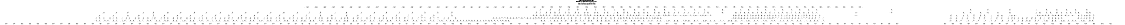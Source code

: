 # Network structure generated by ABC

digraph network {
size = "7.5,10";
center = true;
edge [dir = back];

{
  node [shape = plaintext];
  edge [style = invis];
  LevelTitle1 [label=""];
  LevelTitle2 [label=""];
  Level6 [label = ""];
  Level5 [label = ""];
  Level4 [label = ""];
  Level3 [label = ""];
  Level2 [label = ""];
  Level1 [label = ""];
  Level0 [label = ""];
  LevelTitle1 ->  LevelTitle2 ->  Level6 ->  Level5 ->  Level4 ->  Level3 ->  Level2 ->  Level1 ->  Level0;
}

{
  rank = same;
  LevelTitle1;
  title1 [shape=plaintext,
          fontsize=20,
          fontname = "Times-Roman",
          label="Network structure visualized by ABC\nBenchmark \"i6\". Time was Thu Oct  8 20:27:42 2020. "
         ];
}

{
  rank = same;
  LevelTitle2;
  title2 [shape=plaintext,
          fontsize=18,
          fontname = "Times-Roman",
          label="The network contains 692 logic nodes and 0 latches.\n"
         ];
}

{
  rank = same;
  Level6;
  Node139 [label = "V166(27)", shape = invtriangle, color = coral, fillcolor = coral];
  Node140 [label = "V166(26)", shape = invtriangle, color = coral, fillcolor = coral];
  Node141 [label = "V166(25)", shape = invtriangle, color = coral, fillcolor = coral];
  Node142 [label = "V166(24)", shape = invtriangle, color = coral, fillcolor = coral];
  Node143 [label = "V166(23)", shape = invtriangle, color = coral, fillcolor = coral];
  Node144 [label = "V166(22)", shape = invtriangle, color = coral, fillcolor = coral];
  Node145 [label = "V166(21)", shape = invtriangle, color = coral, fillcolor = coral];
  Node146 [label = "V166(20)", shape = invtriangle, color = coral, fillcolor = coral];
  Node147 [label = "V166(19)", shape = invtriangle, color = coral, fillcolor = coral];
  Node148 [label = "V166(18)", shape = invtriangle, color = coral, fillcolor = coral];
  Node149 [label = "V166(17)", shape = invtriangle, color = coral, fillcolor = coral];
  Node150 [label = "V166(16)", shape = invtriangle, color = coral, fillcolor = coral];
  Node151 [label = "V166(15)", shape = invtriangle, color = coral, fillcolor = coral];
  Node152 [label = "V166(14)", shape = invtriangle, color = coral, fillcolor = coral];
  Node153 [label = "V166(13)", shape = invtriangle, color = coral, fillcolor = coral];
  Node154 [label = "V166(12)", shape = invtriangle, color = coral, fillcolor = coral];
  Node155 [label = "V166(11)", shape = invtriangle, color = coral, fillcolor = coral];
  Node156 [label = "V166(10)", shape = invtriangle, color = coral, fillcolor = coral];
  Node157 [label = "V166(9)", shape = invtriangle, color = coral, fillcolor = coral];
  Node158 [label = "V166(8)", shape = invtriangle, color = coral, fillcolor = coral];
  Node159 [label = "V166(7)", shape = invtriangle, color = coral, fillcolor = coral];
  Node160 [label = "V166(6)", shape = invtriangle, color = coral, fillcolor = coral];
  Node161 [label = "V166(5)", shape = invtriangle, color = coral, fillcolor = coral];
  Node162 [label = "V166(4)", shape = invtriangle, color = coral, fillcolor = coral];
  Node163 [label = "V166(3)", shape = invtriangle, color = coral, fillcolor = coral];
  Node164 [label = "V166(2)", shape = invtriangle, color = coral, fillcolor = coral];
  Node165 [label = "V166(1)", shape = invtriangle, color = coral, fillcolor = coral];
  Node166 [label = "V166(0)", shape = invtriangle, color = coral, fillcolor = coral];
  Node167 [label = "V198(31)", shape = invtriangle, color = coral, fillcolor = coral];
  Node168 [label = "V198(30)", shape = invtriangle, color = coral, fillcolor = coral];
  Node169 [label = "V198(29)", shape = invtriangle, color = coral, fillcolor = coral];
  Node170 [label = "V198(28)", shape = invtriangle, color = coral, fillcolor = coral];
  Node171 [label = "V198(27)", shape = invtriangle, color = coral, fillcolor = coral];
  Node172 [label = "V198(26)", shape = invtriangle, color = coral, fillcolor = coral];
  Node173 [label = "V198(25)", shape = invtriangle, color = coral, fillcolor = coral];
  Node174 [label = "V198(24)", shape = invtriangle, color = coral, fillcolor = coral];
  Node175 [label = "V198(23)", shape = invtriangle, color = coral, fillcolor = coral];
  Node176 [label = "V198(22)", shape = invtriangle, color = coral, fillcolor = coral];
  Node177 [label = "V198(21)", shape = invtriangle, color = coral, fillcolor = coral];
  Node178 [label = "V198(20)", shape = invtriangle, color = coral, fillcolor = coral];
  Node179 [label = "V198(19)", shape = invtriangle, color = coral, fillcolor = coral];
  Node180 [label = "V198(18)", shape = invtriangle, color = coral, fillcolor = coral];
  Node181 [label = "V198(17)", shape = invtriangle, color = coral, fillcolor = coral];
  Node182 [label = "V198(16)", shape = invtriangle, color = coral, fillcolor = coral];
  Node183 [label = "V198(15)", shape = invtriangle, color = coral, fillcolor = coral];
  Node184 [label = "V198(14)", shape = invtriangle, color = coral, fillcolor = coral];
  Node185 [label = "V198(13)", shape = invtriangle, color = coral, fillcolor = coral];
  Node186 [label = "V198(12)", shape = invtriangle, color = coral, fillcolor = coral];
  Node187 [label = "V198(11)", shape = invtriangle, color = coral, fillcolor = coral];
  Node188 [label = "V198(10)", shape = invtriangle, color = coral, fillcolor = coral];
  Node189 [label = "V198(9)", shape = invtriangle, color = coral, fillcolor = coral];
  Node190 [label = "V198(8)", shape = invtriangle, color = coral, fillcolor = coral];
  Node191 [label = "V198(7)", shape = invtriangle, color = coral, fillcolor = coral];
  Node192 [label = "V198(6)", shape = invtriangle, color = coral, fillcolor = coral];
  Node193 [label = "V198(5)", shape = invtriangle, color = coral, fillcolor = coral];
  Node194 [label = "V198(4)", shape = invtriangle, color = coral, fillcolor = coral];
  Node195 [label = "V198(3)", shape = invtriangle, color = coral, fillcolor = coral];
  Node196 [label = "V198(2)", shape = invtriangle, color = coral, fillcolor = coral];
  Node197 [label = "V198(1)", shape = invtriangle, color = coral, fillcolor = coral];
  Node198 [label = "V198(0)", shape = invtriangle, color = coral, fillcolor = coral];
  Node199 [label = "V205(6)", shape = invtriangle, color = coral, fillcolor = coral];
  Node200 [label = "V205(5)", shape = invtriangle, color = coral, fillcolor = coral];
  Node201 [label = "V205(4)", shape = invtriangle, color = coral, fillcolor = coral];
  Node202 [label = "V205(3)", shape = invtriangle, color = coral, fillcolor = coral];
  Node203 [label = "V205(2)", shape = invtriangle, color = coral, fillcolor = coral];
  Node204 [label = "V205(1)", shape = invtriangle, color = coral, fillcolor = coral];
  Node205 [label = "V205(0)", shape = invtriangle, color = coral, fillcolor = coral];
}

{
  rank = same;
  Level5;
  Node442 [label = "442\n", shape = ellipse];
  Node454 [label = "454\n", shape = ellipse];
  Node466 [label = "466\n", shape = ellipse];
  Node478 [label = "478\n", shape = ellipse];
  Node490 [label = "490\n", shape = ellipse];
  Node502 [label = "502\n", shape = ellipse];
  Node514 [label = "514\n", shape = ellipse];
  Node526 [label = "526\n", shape = ellipse];
  Node538 [label = "538\n", shape = ellipse];
  Node550 [label = "550\n", shape = ellipse];
  Node562 [label = "562\n", shape = ellipse];
  Node574 [label = "574\n", shape = ellipse];
  Node586 [label = "586\n", shape = ellipse];
  Node598 [label = "598\n", shape = ellipse];
  Node610 [label = "610\n", shape = ellipse];
  Node622 [label = "622\n", shape = ellipse];
  Node634 [label = "634\n", shape = ellipse];
  Node646 [label = "646\n", shape = ellipse];
  Node658 [label = "658\n", shape = ellipse];
  Node670 [label = "670\n", shape = ellipse];
  Node682 [label = "682\n", shape = ellipse];
  Node694 [label = "694\n", shape = ellipse];
  Node706 [label = "706\n", shape = ellipse];
  Node718 [label = "718\n", shape = ellipse];
  Node730 [label = "730\n", shape = ellipse];
  Node742 [label = "742\n", shape = ellipse];
  Node754 [label = "754\n", shape = ellipse];
  Node766 [label = "766\n", shape = ellipse];
  Node778 [label = "778\n", shape = ellipse];
  Node790 [label = "790\n", shape = ellipse];
  Node802 [label = "802\n", shape = ellipse];
  Node814 [label = "814\n", shape = ellipse];
  Node824 [label = "824\n", shape = ellipse];
  Node837 [label = "837\n", shape = ellipse];
  Node849 [label = "849\n", shape = ellipse];
  Node861 [label = "861\n", shape = ellipse];
  Node873 [label = "873\n", shape = ellipse];
  Node885 [label = "885\n", shape = ellipse];
  Node897 [label = "897\n", shape = ellipse];
}

{
  rank = same;
  Level4;
  Node213 [label = "213\n", shape = ellipse];
  Node221 [label = "221\n", shape = ellipse];
  Node229 [label = "229\n", shape = ellipse];
  Node237 [label = "237\n", shape = ellipse];
  Node245 [label = "245\n", shape = ellipse];
  Node253 [label = "253\n", shape = ellipse];
  Node261 [label = "261\n", shape = ellipse];
  Node269 [label = "269\n", shape = ellipse];
  Node277 [label = "277\n", shape = ellipse];
  Node285 [label = "285\n", shape = ellipse];
  Node293 [label = "293\n", shape = ellipse];
  Node301 [label = "301\n", shape = ellipse];
  Node309 [label = "309\n", shape = ellipse];
  Node317 [label = "317\n", shape = ellipse];
  Node325 [label = "325\n", shape = ellipse];
  Node333 [label = "333\n", shape = ellipse];
  Node341 [label = "341\n", shape = ellipse];
  Node349 [label = "349\n", shape = ellipse];
  Node357 [label = "357\n", shape = ellipse];
  Node365 [label = "365\n", shape = ellipse];
  Node373 [label = "373\n", shape = ellipse];
  Node381 [label = "381\n", shape = ellipse];
  Node389 [label = "389\n", shape = ellipse];
  Node397 [label = "397\n", shape = ellipse];
  Node405 [label = "405\n", shape = ellipse];
  Node413 [label = "413\n", shape = ellipse];
  Node421 [label = "421\n", shape = ellipse];
  Node429 [label = "429\n", shape = ellipse];
  Node440 [label = "440\n", shape = ellipse];
  Node441 [label = "441\n", shape = ellipse];
  Node452 [label = "452\n", shape = ellipse];
  Node453 [label = "453\n", shape = ellipse];
  Node464 [label = "464\n", shape = ellipse];
  Node465 [label = "465\n", shape = ellipse];
  Node476 [label = "476\n", shape = ellipse];
  Node477 [label = "477\n", shape = ellipse];
  Node488 [label = "488\n", shape = ellipse];
  Node489 [label = "489\n", shape = ellipse];
  Node500 [label = "500\n", shape = ellipse];
  Node501 [label = "501\n", shape = ellipse];
  Node512 [label = "512\n", shape = ellipse];
  Node513 [label = "513\n", shape = ellipse];
  Node524 [label = "524\n", shape = ellipse];
  Node525 [label = "525\n", shape = ellipse];
  Node536 [label = "536\n", shape = ellipse];
  Node537 [label = "537\n", shape = ellipse];
  Node548 [label = "548\n", shape = ellipse];
  Node549 [label = "549\n", shape = ellipse];
  Node560 [label = "560\n", shape = ellipse];
  Node561 [label = "561\n", shape = ellipse];
  Node572 [label = "572\n", shape = ellipse];
  Node573 [label = "573\n", shape = ellipse];
  Node584 [label = "584\n", shape = ellipse];
  Node585 [label = "585\n", shape = ellipse];
  Node596 [label = "596\n", shape = ellipse];
  Node597 [label = "597\n", shape = ellipse];
  Node608 [label = "608\n", shape = ellipse];
  Node609 [label = "609\n", shape = ellipse];
  Node620 [label = "620\n", shape = ellipse];
  Node621 [label = "621\n", shape = ellipse];
  Node632 [label = "632\n", shape = ellipse];
  Node633 [label = "633\n", shape = ellipse];
  Node644 [label = "644\n", shape = ellipse];
  Node645 [label = "645\n", shape = ellipse];
  Node656 [label = "656\n", shape = ellipse];
  Node657 [label = "657\n", shape = ellipse];
  Node668 [label = "668\n", shape = ellipse];
  Node669 [label = "669\n", shape = ellipse];
  Node680 [label = "680\n", shape = ellipse];
  Node681 [label = "681\n", shape = ellipse];
  Node692 [label = "692\n", shape = ellipse];
  Node693 [label = "693\n", shape = ellipse];
  Node704 [label = "704\n", shape = ellipse];
  Node705 [label = "705\n", shape = ellipse];
  Node716 [label = "716\n", shape = ellipse];
  Node717 [label = "717\n", shape = ellipse];
  Node728 [label = "728\n", shape = ellipse];
  Node729 [label = "729\n", shape = ellipse];
  Node740 [label = "740\n", shape = ellipse];
  Node741 [label = "741\n", shape = ellipse];
  Node752 [label = "752\n", shape = ellipse];
  Node753 [label = "753\n", shape = ellipse];
  Node764 [label = "764\n", shape = ellipse];
  Node765 [label = "765\n", shape = ellipse];
  Node776 [label = "776\n", shape = ellipse];
  Node777 [label = "777\n", shape = ellipse];
  Node788 [label = "788\n", shape = ellipse];
  Node789 [label = "789\n", shape = ellipse];
  Node800 [label = "800\n", shape = ellipse];
  Node801 [label = "801\n", shape = ellipse];
  Node812 [label = "812\n", shape = ellipse];
  Node813 [label = "813\n", shape = ellipse];
  Node823 [label = "823\n", shape = ellipse];
  Node835 [label = "835\n", shape = ellipse];
  Node836 [label = "836\n", shape = ellipse];
  Node847 [label = "847\n", shape = ellipse];
  Node848 [label = "848\n", shape = ellipse];
  Node859 [label = "859\n", shape = ellipse];
  Node860 [label = "860\n", shape = ellipse];
  Node871 [label = "871\n", shape = ellipse];
  Node872 [label = "872\n", shape = ellipse];
  Node883 [label = "883\n", shape = ellipse];
  Node884 [label = "884\n", shape = ellipse];
  Node895 [label = "895\n", shape = ellipse];
  Node896 [label = "896\n", shape = ellipse];
}

{
  rank = same;
  Level3;
  Node212 [label = "212\n", shape = ellipse];
  Node220 [label = "220\n", shape = ellipse];
  Node228 [label = "228\n", shape = ellipse];
  Node236 [label = "236\n", shape = ellipse];
  Node244 [label = "244\n", shape = ellipse];
  Node252 [label = "252\n", shape = ellipse];
  Node260 [label = "260\n", shape = ellipse];
  Node268 [label = "268\n", shape = ellipse];
  Node276 [label = "276\n", shape = ellipse];
  Node284 [label = "284\n", shape = ellipse];
  Node292 [label = "292\n", shape = ellipse];
  Node300 [label = "300\n", shape = ellipse];
  Node308 [label = "308\n", shape = ellipse];
  Node316 [label = "316\n", shape = ellipse];
  Node324 [label = "324\n", shape = ellipse];
  Node332 [label = "332\n", shape = ellipse];
  Node340 [label = "340\n", shape = ellipse];
  Node348 [label = "348\n", shape = ellipse];
  Node356 [label = "356\n", shape = ellipse];
  Node364 [label = "364\n", shape = ellipse];
  Node372 [label = "372\n", shape = ellipse];
  Node380 [label = "380\n", shape = ellipse];
  Node388 [label = "388\n", shape = ellipse];
  Node396 [label = "396\n", shape = ellipse];
  Node404 [label = "404\n", shape = ellipse];
  Node412 [label = "412\n", shape = ellipse];
  Node420 [label = "420\n", shape = ellipse];
  Node428 [label = "428\n", shape = ellipse];
  Node432 [label = "432\n", shape = ellipse];
  Node435 [label = "435\n", shape = ellipse];
  Node438 [label = "438\n", shape = ellipse];
  Node445 [label = "445\n", shape = ellipse];
  Node448 [label = "448\n", shape = ellipse];
  Node451 [label = "451\n", shape = ellipse];
  Node457 [label = "457\n", shape = ellipse];
  Node460 [label = "460\n", shape = ellipse];
  Node463 [label = "463\n", shape = ellipse];
  Node469 [label = "469\n", shape = ellipse];
  Node472 [label = "472\n", shape = ellipse];
  Node475 [label = "475\n", shape = ellipse];
  Node481 [label = "481\n", shape = ellipse];
  Node484 [label = "484\n", shape = ellipse];
  Node487 [label = "487\n", shape = ellipse];
  Node493 [label = "493\n", shape = ellipse];
  Node496 [label = "496\n", shape = ellipse];
  Node499 [label = "499\n", shape = ellipse];
  Node505 [label = "505\n", shape = ellipse];
  Node508 [label = "508\n", shape = ellipse];
  Node511 [label = "511\n", shape = ellipse];
  Node517 [label = "517\n", shape = ellipse];
  Node520 [label = "520\n", shape = ellipse];
  Node523 [label = "523\n", shape = ellipse];
  Node529 [label = "529\n", shape = ellipse];
  Node532 [label = "532\n", shape = ellipse];
  Node535 [label = "535\n", shape = ellipse];
  Node541 [label = "541\n", shape = ellipse];
  Node544 [label = "544\n", shape = ellipse];
  Node547 [label = "547\n", shape = ellipse];
  Node553 [label = "553\n", shape = ellipse];
  Node556 [label = "556\n", shape = ellipse];
  Node559 [label = "559\n", shape = ellipse];
  Node565 [label = "565\n", shape = ellipse];
  Node568 [label = "568\n", shape = ellipse];
  Node571 [label = "571\n", shape = ellipse];
  Node577 [label = "577\n", shape = ellipse];
  Node580 [label = "580\n", shape = ellipse];
  Node583 [label = "583\n", shape = ellipse];
  Node589 [label = "589\n", shape = ellipse];
  Node592 [label = "592\n", shape = ellipse];
  Node595 [label = "595\n", shape = ellipse];
  Node601 [label = "601\n", shape = ellipse];
  Node604 [label = "604\n", shape = ellipse];
  Node607 [label = "607\n", shape = ellipse];
  Node613 [label = "613\n", shape = ellipse];
  Node616 [label = "616\n", shape = ellipse];
  Node619 [label = "619\n", shape = ellipse];
  Node625 [label = "625\n", shape = ellipse];
  Node628 [label = "628\n", shape = ellipse];
  Node631 [label = "631\n", shape = ellipse];
  Node637 [label = "637\n", shape = ellipse];
  Node640 [label = "640\n", shape = ellipse];
  Node643 [label = "643\n", shape = ellipse];
  Node649 [label = "649\n", shape = ellipse];
  Node652 [label = "652\n", shape = ellipse];
  Node655 [label = "655\n", shape = ellipse];
  Node661 [label = "661\n", shape = ellipse];
  Node664 [label = "664\n", shape = ellipse];
  Node667 [label = "667\n", shape = ellipse];
  Node673 [label = "673\n", shape = ellipse];
  Node676 [label = "676\n", shape = ellipse];
  Node679 [label = "679\n", shape = ellipse];
  Node685 [label = "685\n", shape = ellipse];
  Node688 [label = "688\n", shape = ellipse];
  Node691 [label = "691\n", shape = ellipse];
  Node697 [label = "697\n", shape = ellipse];
  Node700 [label = "700\n", shape = ellipse];
  Node703 [label = "703\n", shape = ellipse];
  Node709 [label = "709\n", shape = ellipse];
  Node712 [label = "712\n", shape = ellipse];
  Node715 [label = "715\n", shape = ellipse];
  Node721 [label = "721\n", shape = ellipse];
  Node724 [label = "724\n", shape = ellipse];
  Node727 [label = "727\n", shape = ellipse];
  Node733 [label = "733\n", shape = ellipse];
  Node736 [label = "736\n", shape = ellipse];
  Node739 [label = "739\n", shape = ellipse];
  Node745 [label = "745\n", shape = ellipse];
  Node748 [label = "748\n", shape = ellipse];
  Node751 [label = "751\n", shape = ellipse];
  Node757 [label = "757\n", shape = ellipse];
  Node760 [label = "760\n", shape = ellipse];
  Node763 [label = "763\n", shape = ellipse];
  Node769 [label = "769\n", shape = ellipse];
  Node772 [label = "772\n", shape = ellipse];
  Node775 [label = "775\n", shape = ellipse];
  Node781 [label = "781\n", shape = ellipse];
  Node784 [label = "784\n", shape = ellipse];
  Node787 [label = "787\n", shape = ellipse];
  Node793 [label = "793\n", shape = ellipse];
  Node796 [label = "796\n", shape = ellipse];
  Node799 [label = "799\n", shape = ellipse];
  Node805 [label = "805\n", shape = ellipse];
  Node808 [label = "808\n", shape = ellipse];
  Node811 [label = "811\n", shape = ellipse];
  Node817 [label = "817\n", shape = ellipse];
  Node820 [label = "820\n", shape = ellipse];
  Node822 [label = "822\n", shape = ellipse];
  Node827 [label = "827\n", shape = ellipse];
  Node830 [label = "830\n", shape = ellipse];
  Node833 [label = "833\n", shape = ellipse];
  Node840 [label = "840\n", shape = ellipse];
  Node843 [label = "843\n", shape = ellipse];
  Node846 [label = "846\n", shape = ellipse];
  Node852 [label = "852\n", shape = ellipse];
  Node855 [label = "855\n", shape = ellipse];
  Node858 [label = "858\n", shape = ellipse];
  Node864 [label = "864\n", shape = ellipse];
  Node867 [label = "867\n", shape = ellipse];
  Node870 [label = "870\n", shape = ellipse];
  Node876 [label = "876\n", shape = ellipse];
  Node879 [label = "879\n", shape = ellipse];
  Node882 [label = "882\n", shape = ellipse];
  Node888 [label = "888\n", shape = ellipse];
  Node891 [label = "891\n", shape = ellipse];
  Node894 [label = "894\n", shape = ellipse];
}

{
  rank = same;
  Level2;
  Node207 [label = "207\n", shape = ellipse];
  Node209 [label = "209\n", shape = ellipse];
  Node211 [label = "211\n", shape = ellipse];
  Node215 [label = "215\n", shape = ellipse];
  Node217 [label = "217\n", shape = ellipse];
  Node219 [label = "219\n", shape = ellipse];
  Node223 [label = "223\n", shape = ellipse];
  Node225 [label = "225\n", shape = ellipse];
  Node227 [label = "227\n", shape = ellipse];
  Node231 [label = "231\n", shape = ellipse];
  Node233 [label = "233\n", shape = ellipse];
  Node235 [label = "235\n", shape = ellipse];
  Node239 [label = "239\n", shape = ellipse];
  Node241 [label = "241\n", shape = ellipse];
  Node243 [label = "243\n", shape = ellipse];
  Node247 [label = "247\n", shape = ellipse];
  Node249 [label = "249\n", shape = ellipse];
  Node251 [label = "251\n", shape = ellipse];
  Node255 [label = "255\n", shape = ellipse];
  Node257 [label = "257\n", shape = ellipse];
  Node259 [label = "259\n", shape = ellipse];
  Node263 [label = "263\n", shape = ellipse];
  Node265 [label = "265\n", shape = ellipse];
  Node267 [label = "267\n", shape = ellipse];
  Node271 [label = "271\n", shape = ellipse];
  Node273 [label = "273\n", shape = ellipse];
  Node275 [label = "275\n", shape = ellipse];
  Node279 [label = "279\n", shape = ellipse];
  Node281 [label = "281\n", shape = ellipse];
  Node283 [label = "283\n", shape = ellipse];
  Node287 [label = "287\n", shape = ellipse];
  Node289 [label = "289\n", shape = ellipse];
  Node291 [label = "291\n", shape = ellipse];
  Node295 [label = "295\n", shape = ellipse];
  Node297 [label = "297\n", shape = ellipse];
  Node299 [label = "299\n", shape = ellipse];
  Node303 [label = "303\n", shape = ellipse];
  Node305 [label = "305\n", shape = ellipse];
  Node307 [label = "307\n", shape = ellipse];
  Node311 [label = "311\n", shape = ellipse];
  Node313 [label = "313\n", shape = ellipse];
  Node315 [label = "315\n", shape = ellipse];
  Node319 [label = "319\n", shape = ellipse];
  Node321 [label = "321\n", shape = ellipse];
  Node323 [label = "323\n", shape = ellipse];
  Node327 [label = "327\n", shape = ellipse];
  Node329 [label = "329\n", shape = ellipse];
  Node331 [label = "331\n", shape = ellipse];
  Node335 [label = "335\n", shape = ellipse];
  Node337 [label = "337\n", shape = ellipse];
  Node339 [label = "339\n", shape = ellipse];
  Node343 [label = "343\n", shape = ellipse];
  Node345 [label = "345\n", shape = ellipse];
  Node347 [label = "347\n", shape = ellipse];
  Node351 [label = "351\n", shape = ellipse];
  Node353 [label = "353\n", shape = ellipse];
  Node355 [label = "355\n", shape = ellipse];
  Node359 [label = "359\n", shape = ellipse];
  Node361 [label = "361\n", shape = ellipse];
  Node363 [label = "363\n", shape = ellipse];
  Node367 [label = "367\n", shape = ellipse];
  Node369 [label = "369\n", shape = ellipse];
  Node371 [label = "371\n", shape = ellipse];
  Node375 [label = "375\n", shape = ellipse];
  Node377 [label = "377\n", shape = ellipse];
  Node379 [label = "379\n", shape = ellipse];
  Node383 [label = "383\n", shape = ellipse];
  Node385 [label = "385\n", shape = ellipse];
  Node387 [label = "387\n", shape = ellipse];
  Node391 [label = "391\n", shape = ellipse];
  Node393 [label = "393\n", shape = ellipse];
  Node395 [label = "395\n", shape = ellipse];
  Node399 [label = "399\n", shape = ellipse];
  Node401 [label = "401\n", shape = ellipse];
  Node403 [label = "403\n", shape = ellipse];
  Node407 [label = "407\n", shape = ellipse];
  Node409 [label = "409\n", shape = ellipse];
  Node411 [label = "411\n", shape = ellipse];
  Node415 [label = "415\n", shape = ellipse];
  Node417 [label = "417\n", shape = ellipse];
  Node419 [label = "419\n", shape = ellipse];
  Node423 [label = "423\n", shape = ellipse];
  Node425 [label = "425\n", shape = ellipse];
  Node427 [label = "427\n", shape = ellipse];
  Node431 [label = "431\n", shape = ellipse];
  Node434 [label = "434\n", shape = ellipse];
  Node437 [label = "437\n", shape = ellipse];
  Node444 [label = "444\n", shape = ellipse];
  Node447 [label = "447\n", shape = ellipse];
  Node450 [label = "450\n", shape = ellipse];
  Node456 [label = "456\n", shape = ellipse];
  Node459 [label = "459\n", shape = ellipse];
  Node462 [label = "462\n", shape = ellipse];
  Node468 [label = "468\n", shape = ellipse];
  Node471 [label = "471\n", shape = ellipse];
  Node474 [label = "474\n", shape = ellipse];
  Node480 [label = "480\n", shape = ellipse];
  Node483 [label = "483\n", shape = ellipse];
  Node486 [label = "486\n", shape = ellipse];
  Node492 [label = "492\n", shape = ellipse];
  Node495 [label = "495\n", shape = ellipse];
  Node498 [label = "498\n", shape = ellipse];
  Node504 [label = "504\n", shape = ellipse];
  Node507 [label = "507\n", shape = ellipse];
  Node510 [label = "510\n", shape = ellipse];
  Node516 [label = "516\n", shape = ellipse];
  Node519 [label = "519\n", shape = ellipse];
  Node522 [label = "522\n", shape = ellipse];
  Node528 [label = "528\n", shape = ellipse];
  Node531 [label = "531\n", shape = ellipse];
  Node534 [label = "534\n", shape = ellipse];
  Node540 [label = "540\n", shape = ellipse];
  Node543 [label = "543\n", shape = ellipse];
  Node546 [label = "546\n", shape = ellipse];
  Node552 [label = "552\n", shape = ellipse];
  Node555 [label = "555\n", shape = ellipse];
  Node558 [label = "558\n", shape = ellipse];
  Node564 [label = "564\n", shape = ellipse];
  Node567 [label = "567\n", shape = ellipse];
  Node570 [label = "570\n", shape = ellipse];
  Node576 [label = "576\n", shape = ellipse];
  Node579 [label = "579\n", shape = ellipse];
  Node582 [label = "582\n", shape = ellipse];
  Node588 [label = "588\n", shape = ellipse];
  Node591 [label = "591\n", shape = ellipse];
  Node594 [label = "594\n", shape = ellipse];
  Node600 [label = "600\n", shape = ellipse];
  Node603 [label = "603\n", shape = ellipse];
  Node606 [label = "606\n", shape = ellipse];
  Node612 [label = "612\n", shape = ellipse];
  Node615 [label = "615\n", shape = ellipse];
  Node618 [label = "618\n", shape = ellipse];
  Node624 [label = "624\n", shape = ellipse];
  Node627 [label = "627\n", shape = ellipse];
  Node630 [label = "630\n", shape = ellipse];
  Node636 [label = "636\n", shape = ellipse];
  Node639 [label = "639\n", shape = ellipse];
  Node642 [label = "642\n", shape = ellipse];
  Node648 [label = "648\n", shape = ellipse];
  Node651 [label = "651\n", shape = ellipse];
  Node654 [label = "654\n", shape = ellipse];
  Node660 [label = "660\n", shape = ellipse];
  Node663 [label = "663\n", shape = ellipse];
  Node666 [label = "666\n", shape = ellipse];
  Node672 [label = "672\n", shape = ellipse];
  Node675 [label = "675\n", shape = ellipse];
  Node678 [label = "678\n", shape = ellipse];
  Node684 [label = "684\n", shape = ellipse];
  Node687 [label = "687\n", shape = ellipse];
  Node690 [label = "690\n", shape = ellipse];
  Node696 [label = "696\n", shape = ellipse];
  Node699 [label = "699\n", shape = ellipse];
  Node702 [label = "702\n", shape = ellipse];
  Node708 [label = "708\n", shape = ellipse];
  Node711 [label = "711\n", shape = ellipse];
  Node714 [label = "714\n", shape = ellipse];
  Node720 [label = "720\n", shape = ellipse];
  Node723 [label = "723\n", shape = ellipse];
  Node726 [label = "726\n", shape = ellipse];
  Node732 [label = "732\n", shape = ellipse];
  Node735 [label = "735\n", shape = ellipse];
  Node738 [label = "738\n", shape = ellipse];
  Node744 [label = "744\n", shape = ellipse];
  Node747 [label = "747\n", shape = ellipse];
  Node750 [label = "750\n", shape = ellipse];
  Node756 [label = "756\n", shape = ellipse];
  Node759 [label = "759\n", shape = ellipse];
  Node762 [label = "762\n", shape = ellipse];
  Node768 [label = "768\n", shape = ellipse];
  Node771 [label = "771\n", shape = ellipse];
  Node774 [label = "774\n", shape = ellipse];
  Node780 [label = "780\n", shape = ellipse];
  Node783 [label = "783\n", shape = ellipse];
  Node786 [label = "786\n", shape = ellipse];
  Node792 [label = "792\n", shape = ellipse];
  Node795 [label = "795\n", shape = ellipse];
  Node798 [label = "798\n", shape = ellipse];
  Node804 [label = "804\n", shape = ellipse];
  Node807 [label = "807\n", shape = ellipse];
  Node810 [label = "810\n", shape = ellipse];
  Node816 [label = "816\n", shape = ellipse];
  Node819 [label = "819\n", shape = ellipse];
  Node821 [label = "821\n", shape = ellipse];
  Node826 [label = "826\n", shape = ellipse];
  Node829 [label = "829\n", shape = ellipse];
  Node832 [label = "832\n", shape = ellipse];
  Node839 [label = "839\n", shape = ellipse];
  Node842 [label = "842\n", shape = ellipse];
  Node845 [label = "845\n", shape = ellipse];
  Node851 [label = "851\n", shape = ellipse];
  Node854 [label = "854\n", shape = ellipse];
  Node857 [label = "857\n", shape = ellipse];
  Node863 [label = "863\n", shape = ellipse];
  Node866 [label = "866\n", shape = ellipse];
  Node869 [label = "869\n", shape = ellipse];
  Node875 [label = "875\n", shape = ellipse];
  Node878 [label = "878\n", shape = ellipse];
  Node881 [label = "881\n", shape = ellipse];
  Node887 [label = "887\n", shape = ellipse];
  Node890 [label = "890\n", shape = ellipse];
  Node893 [label = "893\n", shape = ellipse];
}

{
  rank = same;
  Level1;
  Node206 [label = "206\n", shape = ellipse];
  Node208 [label = "208\n", shape = ellipse];
  Node210 [label = "210\n", shape = ellipse];
  Node214 [label = "214\n", shape = ellipse];
  Node216 [label = "216\n", shape = ellipse];
  Node218 [label = "218\n", shape = ellipse];
  Node222 [label = "222\n", shape = ellipse];
  Node224 [label = "224\n", shape = ellipse];
  Node226 [label = "226\n", shape = ellipse];
  Node230 [label = "230\n", shape = ellipse];
  Node232 [label = "232\n", shape = ellipse];
  Node234 [label = "234\n", shape = ellipse];
  Node238 [label = "238\n", shape = ellipse];
  Node240 [label = "240\n", shape = ellipse];
  Node242 [label = "242\n", shape = ellipse];
  Node246 [label = "246\n", shape = ellipse];
  Node248 [label = "248\n", shape = ellipse];
  Node250 [label = "250\n", shape = ellipse];
  Node254 [label = "254\n", shape = ellipse];
  Node256 [label = "256\n", shape = ellipse];
  Node258 [label = "258\n", shape = ellipse];
  Node262 [label = "262\n", shape = ellipse];
  Node264 [label = "264\n", shape = ellipse];
  Node266 [label = "266\n", shape = ellipse];
  Node270 [label = "270\n", shape = ellipse];
  Node272 [label = "272\n", shape = ellipse];
  Node274 [label = "274\n", shape = ellipse];
  Node278 [label = "278\n", shape = ellipse];
  Node280 [label = "280\n", shape = ellipse];
  Node282 [label = "282\n", shape = ellipse];
  Node286 [label = "286\n", shape = ellipse];
  Node288 [label = "288\n", shape = ellipse];
  Node290 [label = "290\n", shape = ellipse];
  Node294 [label = "294\n", shape = ellipse];
  Node296 [label = "296\n", shape = ellipse];
  Node298 [label = "298\n", shape = ellipse];
  Node302 [label = "302\n", shape = ellipse];
  Node304 [label = "304\n", shape = ellipse];
  Node306 [label = "306\n", shape = ellipse];
  Node310 [label = "310\n", shape = ellipse];
  Node312 [label = "312\n", shape = ellipse];
  Node314 [label = "314\n", shape = ellipse];
  Node318 [label = "318\n", shape = ellipse];
  Node320 [label = "320\n", shape = ellipse];
  Node322 [label = "322\n", shape = ellipse];
  Node326 [label = "326\n", shape = ellipse];
  Node328 [label = "328\n", shape = ellipse];
  Node330 [label = "330\n", shape = ellipse];
  Node334 [label = "334\n", shape = ellipse];
  Node336 [label = "336\n", shape = ellipse];
  Node338 [label = "338\n", shape = ellipse];
  Node342 [label = "342\n", shape = ellipse];
  Node344 [label = "344\n", shape = ellipse];
  Node346 [label = "346\n", shape = ellipse];
  Node350 [label = "350\n", shape = ellipse];
  Node352 [label = "352\n", shape = ellipse];
  Node354 [label = "354\n", shape = ellipse];
  Node358 [label = "358\n", shape = ellipse];
  Node360 [label = "360\n", shape = ellipse];
  Node362 [label = "362\n", shape = ellipse];
  Node366 [label = "366\n", shape = ellipse];
  Node368 [label = "368\n", shape = ellipse];
  Node370 [label = "370\n", shape = ellipse];
  Node374 [label = "374\n", shape = ellipse];
  Node376 [label = "376\n", shape = ellipse];
  Node378 [label = "378\n", shape = ellipse];
  Node382 [label = "382\n", shape = ellipse];
  Node384 [label = "384\n", shape = ellipse];
  Node386 [label = "386\n", shape = ellipse];
  Node390 [label = "390\n", shape = ellipse];
  Node392 [label = "392\n", shape = ellipse];
  Node394 [label = "394\n", shape = ellipse];
  Node398 [label = "398\n", shape = ellipse];
  Node400 [label = "400\n", shape = ellipse];
  Node402 [label = "402\n", shape = ellipse];
  Node406 [label = "406\n", shape = ellipse];
  Node408 [label = "408\n", shape = ellipse];
  Node410 [label = "410\n", shape = ellipse];
  Node414 [label = "414\n", shape = ellipse];
  Node416 [label = "416\n", shape = ellipse];
  Node418 [label = "418\n", shape = ellipse];
  Node422 [label = "422\n", shape = ellipse];
  Node424 [label = "424\n", shape = ellipse];
  Node426 [label = "426\n", shape = ellipse];
  Node430 [label = "430\n", shape = ellipse];
  Node433 [label = "433\n", shape = ellipse];
  Node436 [label = "436\n", shape = ellipse];
  Node439 [label = "439\n", shape = ellipse];
  Node443 [label = "443\n", shape = ellipse];
  Node446 [label = "446\n", shape = ellipse];
  Node449 [label = "449\n", shape = ellipse];
  Node455 [label = "455\n", shape = ellipse];
  Node458 [label = "458\n", shape = ellipse];
  Node461 [label = "461\n", shape = ellipse];
  Node467 [label = "467\n", shape = ellipse];
  Node470 [label = "470\n", shape = ellipse];
  Node473 [label = "473\n", shape = ellipse];
  Node479 [label = "479\n", shape = ellipse];
  Node482 [label = "482\n", shape = ellipse];
  Node485 [label = "485\n", shape = ellipse];
  Node491 [label = "491\n", shape = ellipse];
  Node494 [label = "494\n", shape = ellipse];
  Node497 [label = "497\n", shape = ellipse];
  Node503 [label = "503\n", shape = ellipse];
  Node506 [label = "506\n", shape = ellipse];
  Node509 [label = "509\n", shape = ellipse];
  Node515 [label = "515\n", shape = ellipse];
  Node518 [label = "518\n", shape = ellipse];
  Node521 [label = "521\n", shape = ellipse];
  Node527 [label = "527\n", shape = ellipse];
  Node530 [label = "530\n", shape = ellipse];
  Node533 [label = "533\n", shape = ellipse];
  Node539 [label = "539\n", shape = ellipse];
  Node542 [label = "542\n", shape = ellipse];
  Node545 [label = "545\n", shape = ellipse];
  Node551 [label = "551\n", shape = ellipse];
  Node554 [label = "554\n", shape = ellipse];
  Node557 [label = "557\n", shape = ellipse];
  Node563 [label = "563\n", shape = ellipse];
  Node566 [label = "566\n", shape = ellipse];
  Node569 [label = "569\n", shape = ellipse];
  Node575 [label = "575\n", shape = ellipse];
  Node578 [label = "578\n", shape = ellipse];
  Node581 [label = "581\n", shape = ellipse];
  Node587 [label = "587\n", shape = ellipse];
  Node590 [label = "590\n", shape = ellipse];
  Node593 [label = "593\n", shape = ellipse];
  Node599 [label = "599\n", shape = ellipse];
  Node602 [label = "602\n", shape = ellipse];
  Node605 [label = "605\n", shape = ellipse];
  Node611 [label = "611\n", shape = ellipse];
  Node614 [label = "614\n", shape = ellipse];
  Node617 [label = "617\n", shape = ellipse];
  Node623 [label = "623\n", shape = ellipse];
  Node626 [label = "626\n", shape = ellipse];
  Node629 [label = "629\n", shape = ellipse];
  Node635 [label = "635\n", shape = ellipse];
  Node638 [label = "638\n", shape = ellipse];
  Node641 [label = "641\n", shape = ellipse];
  Node647 [label = "647\n", shape = ellipse];
  Node650 [label = "650\n", shape = ellipse];
  Node653 [label = "653\n", shape = ellipse];
  Node659 [label = "659\n", shape = ellipse];
  Node662 [label = "662\n", shape = ellipse];
  Node665 [label = "665\n", shape = ellipse];
  Node671 [label = "671\n", shape = ellipse];
  Node674 [label = "674\n", shape = ellipse];
  Node677 [label = "677\n", shape = ellipse];
  Node683 [label = "683\n", shape = ellipse];
  Node686 [label = "686\n", shape = ellipse];
  Node689 [label = "689\n", shape = ellipse];
  Node695 [label = "695\n", shape = ellipse];
  Node698 [label = "698\n", shape = ellipse];
  Node701 [label = "701\n", shape = ellipse];
  Node707 [label = "707\n", shape = ellipse];
  Node710 [label = "710\n", shape = ellipse];
  Node713 [label = "713\n", shape = ellipse];
  Node719 [label = "719\n", shape = ellipse];
  Node722 [label = "722\n", shape = ellipse];
  Node725 [label = "725\n", shape = ellipse];
  Node731 [label = "731\n", shape = ellipse];
  Node734 [label = "734\n", shape = ellipse];
  Node737 [label = "737\n", shape = ellipse];
  Node743 [label = "743\n", shape = ellipse];
  Node746 [label = "746\n", shape = ellipse];
  Node749 [label = "749\n", shape = ellipse];
  Node755 [label = "755\n", shape = ellipse];
  Node758 [label = "758\n", shape = ellipse];
  Node761 [label = "761\n", shape = ellipse];
  Node767 [label = "767\n", shape = ellipse];
  Node770 [label = "770\n", shape = ellipse];
  Node773 [label = "773\n", shape = ellipse];
  Node779 [label = "779\n", shape = ellipse];
  Node782 [label = "782\n", shape = ellipse];
  Node785 [label = "785\n", shape = ellipse];
  Node791 [label = "791\n", shape = ellipse];
  Node794 [label = "794\n", shape = ellipse];
  Node797 [label = "797\n", shape = ellipse];
  Node803 [label = "803\n", shape = ellipse];
  Node806 [label = "806\n", shape = ellipse];
  Node809 [label = "809\n", shape = ellipse];
  Node815 [label = "815\n", shape = ellipse];
  Node818 [label = "818\n", shape = ellipse];
  Node825 [label = "825\n", shape = ellipse];
  Node828 [label = "828\n", shape = ellipse];
  Node831 [label = "831\n", shape = ellipse];
  Node834 [label = "834\n", shape = ellipse];
  Node838 [label = "838\n", shape = ellipse];
  Node841 [label = "841\n", shape = ellipse];
  Node844 [label = "844\n", shape = ellipse];
  Node850 [label = "850\n", shape = ellipse];
  Node853 [label = "853\n", shape = ellipse];
  Node856 [label = "856\n", shape = ellipse];
  Node862 [label = "862\n", shape = ellipse];
  Node865 [label = "865\n", shape = ellipse];
  Node868 [label = "868\n", shape = ellipse];
  Node874 [label = "874\n", shape = ellipse];
  Node877 [label = "877\n", shape = ellipse];
  Node880 [label = "880\n", shape = ellipse];
  Node886 [label = "886\n", shape = ellipse];
  Node889 [label = "889\n", shape = ellipse];
  Node892 [label = "892\n", shape = ellipse];
}

{
  rank = same;
  Level0;
  Node1 [label = "V138(0)", shape = triangle, color = coral, fillcolor = coral];
  Node2 [label = "V138(2)", shape = triangle, color = coral, fillcolor = coral];
  Node3 [label = "V32(27)", shape = triangle, color = coral, fillcolor = coral];
  Node4 [label = "V32(26)", shape = triangle, color = coral, fillcolor = coral];
  Node5 [label = "V32(25)", shape = triangle, color = coral, fillcolor = coral];
  Node6 [label = "V32(24)", shape = triangle, color = coral, fillcolor = coral];
  Node7 [label = "V32(23)", shape = triangle, color = coral, fillcolor = coral];
  Node8 [label = "V32(22)", shape = triangle, color = coral, fillcolor = coral];
  Node9 [label = "V32(21)", shape = triangle, color = coral, fillcolor = coral];
  Node10 [label = "V32(20)", shape = triangle, color = coral, fillcolor = coral];
  Node11 [label = "V32(19)", shape = triangle, color = coral, fillcolor = coral];
  Node12 [label = "V32(18)", shape = triangle, color = coral, fillcolor = coral];
  Node13 [label = "V32(17)", shape = triangle, color = coral, fillcolor = coral];
  Node14 [label = "V32(16)", shape = triangle, color = coral, fillcolor = coral];
  Node15 [label = "V32(15)", shape = triangle, color = coral, fillcolor = coral];
  Node16 [label = "V32(14)", shape = triangle, color = coral, fillcolor = coral];
  Node17 [label = "V32(13)", shape = triangle, color = coral, fillcolor = coral];
  Node18 [label = "V32(12)", shape = triangle, color = coral, fillcolor = coral];
  Node19 [label = "V32(11)", shape = triangle, color = coral, fillcolor = coral];
  Node20 [label = "V32(10)", shape = triangle, color = coral, fillcolor = coral];
  Node21 [label = "V32(9)", shape = triangle, color = coral, fillcolor = coral];
  Node22 [label = "V32(8)", shape = triangle, color = coral, fillcolor = coral];
  Node23 [label = "V32(7)", shape = triangle, color = coral, fillcolor = coral];
  Node24 [label = "V32(6)", shape = triangle, color = coral, fillcolor = coral];
  Node25 [label = "V32(5)", shape = triangle, color = coral, fillcolor = coral];
  Node26 [label = "V32(4)", shape = triangle, color = coral, fillcolor = coral];
  Node27 [label = "V32(3)", shape = triangle, color = coral, fillcolor = coral];
  Node28 [label = "V32(2)", shape = triangle, color = coral, fillcolor = coral];
  Node29 [label = "V32(1)", shape = triangle, color = coral, fillcolor = coral];
  Node30 [label = "V32(0)", shape = triangle, color = coral, fillcolor = coral];
  Node31 [label = "V64(27)", shape = triangle, color = coral, fillcolor = coral];
  Node32 [label = "V64(26)", shape = triangle, color = coral, fillcolor = coral];
  Node33 [label = "V64(25)", shape = triangle, color = coral, fillcolor = coral];
  Node34 [label = "V64(24)", shape = triangle, color = coral, fillcolor = coral];
  Node35 [label = "V64(23)", shape = triangle, color = coral, fillcolor = coral];
  Node36 [label = "V64(22)", shape = triangle, color = coral, fillcolor = coral];
  Node37 [label = "V64(21)", shape = triangle, color = coral, fillcolor = coral];
  Node38 [label = "V64(20)", shape = triangle, color = coral, fillcolor = coral];
  Node39 [label = "V64(19)", shape = triangle, color = coral, fillcolor = coral];
  Node40 [label = "V64(18)", shape = triangle, color = coral, fillcolor = coral];
  Node41 [label = "V64(17)", shape = triangle, color = coral, fillcolor = coral];
  Node42 [label = "V64(16)", shape = triangle, color = coral, fillcolor = coral];
  Node43 [label = "V64(15)", shape = triangle, color = coral, fillcolor = coral];
  Node44 [label = "V64(14)", shape = triangle, color = coral, fillcolor = coral];
  Node45 [label = "V64(13)", shape = triangle, color = coral, fillcolor = coral];
  Node46 [label = "V64(12)", shape = triangle, color = coral, fillcolor = coral];
  Node47 [label = "V64(11)", shape = triangle, color = coral, fillcolor = coral];
  Node48 [label = "V64(10)", shape = triangle, color = coral, fillcolor = coral];
  Node49 [label = "V64(9)", shape = triangle, color = coral, fillcolor = coral];
  Node50 [label = "V64(8)", shape = triangle, color = coral, fillcolor = coral];
  Node51 [label = "V64(7)", shape = triangle, color = coral, fillcolor = coral];
  Node52 [label = "V64(6)", shape = triangle, color = coral, fillcolor = coral];
  Node53 [label = "V64(5)", shape = triangle, color = coral, fillcolor = coral];
  Node54 [label = "V64(4)", shape = triangle, color = coral, fillcolor = coral];
  Node55 [label = "V64(3)", shape = triangle, color = coral, fillcolor = coral];
  Node56 [label = "V64(2)", shape = triangle, color = coral, fillcolor = coral];
  Node57 [label = "V64(1)", shape = triangle, color = coral, fillcolor = coral];
  Node58 [label = "V64(0)", shape = triangle, color = coral, fillcolor = coral];
  Node59 [label = "V96(27)", shape = triangle, color = coral, fillcolor = coral];
  Node60 [label = "V138(4)", shape = triangle, color = coral, fillcolor = coral];
  Node61 [label = "V96(26)", shape = triangle, color = coral, fillcolor = coral];
  Node62 [label = "V96(25)", shape = triangle, color = coral, fillcolor = coral];
  Node63 [label = "V96(24)", shape = triangle, color = coral, fillcolor = coral];
  Node64 [label = "V96(23)", shape = triangle, color = coral, fillcolor = coral];
  Node65 [label = "V96(22)", shape = triangle, color = coral, fillcolor = coral];
  Node66 [label = "V96(21)", shape = triangle, color = coral, fillcolor = coral];
  Node67 [label = "V96(20)", shape = triangle, color = coral, fillcolor = coral];
  Node68 [label = "V96(19)", shape = triangle, color = coral, fillcolor = coral];
  Node69 [label = "V96(18)", shape = triangle, color = coral, fillcolor = coral];
  Node70 [label = "V96(17)", shape = triangle, color = coral, fillcolor = coral];
  Node71 [label = "V96(16)", shape = triangle, color = coral, fillcolor = coral];
  Node72 [label = "V96(15)", shape = triangle, color = coral, fillcolor = coral];
  Node73 [label = "V96(14)", shape = triangle, color = coral, fillcolor = coral];
  Node74 [label = "V96(13)", shape = triangle, color = coral, fillcolor = coral];
  Node75 [label = "V96(12)", shape = triangle, color = coral, fillcolor = coral];
  Node76 [label = "V96(11)", shape = triangle, color = coral, fillcolor = coral];
  Node77 [label = "V96(10)", shape = triangle, color = coral, fillcolor = coral];
  Node78 [label = "V96(9)", shape = triangle, color = coral, fillcolor = coral];
  Node79 [label = "V96(8)", shape = triangle, color = coral, fillcolor = coral];
  Node80 [label = "V96(7)", shape = triangle, color = coral, fillcolor = coral];
  Node81 [label = "V96(6)", shape = triangle, color = coral, fillcolor = coral];
  Node82 [label = "V96(5)", shape = triangle, color = coral, fillcolor = coral];
  Node83 [label = "V96(4)", shape = triangle, color = coral, fillcolor = coral];
  Node84 [label = "V96(3)", shape = triangle, color = coral, fillcolor = coral];
  Node85 [label = "V96(2)", shape = triangle, color = coral, fillcolor = coral];
  Node86 [label = "V96(1)", shape = triangle, color = coral, fillcolor = coral];
  Node87 [label = "V96(0)", shape = triangle, color = coral, fillcolor = coral];
  Node88 [label = "V32(31)", shape = triangle, color = coral, fillcolor = coral];
  Node89 [label = "V32(30)", shape = triangle, color = coral, fillcolor = coral];
  Node90 [label = "V32(29)", shape = triangle, color = coral, fillcolor = coral];
  Node91 [label = "V32(28)", shape = triangle, color = coral, fillcolor = coral];
  Node92 [label = "V131(27)", shape = triangle, color = coral, fillcolor = coral];
  Node93 [label = "V131(26)", shape = triangle, color = coral, fillcolor = coral];
  Node94 [label = "V131(25)", shape = triangle, color = coral, fillcolor = coral];
  Node95 [label = "V131(24)", shape = triangle, color = coral, fillcolor = coral];
  Node96 [label = "V131(23)", shape = triangle, color = coral, fillcolor = coral];
  Node97 [label = "V131(22)", shape = triangle, color = coral, fillcolor = coral];
  Node98 [label = "V131(21)", shape = triangle, color = coral, fillcolor = coral];
  Node99 [label = "V131(20)", shape = triangle, color = coral, fillcolor = coral];
  Node100 [label = "V131(19)", shape = triangle, color = coral, fillcolor = coral];
  Node101 [label = "V131(18)", shape = triangle, color = coral, fillcolor = coral];
  Node102 [label = "V131(17)", shape = triangle, color = coral, fillcolor = coral];
  Node103 [label = "V131(16)", shape = triangle, color = coral, fillcolor = coral];
  Node104 [label = "V131(15)", shape = triangle, color = coral, fillcolor = coral];
  Node105 [label = "V131(14)", shape = triangle, color = coral, fillcolor = coral];
  Node106 [label = "V131(13)", shape = triangle, color = coral, fillcolor = coral];
  Node107 [label = "V131(12)", shape = triangle, color = coral, fillcolor = coral];
  Node108 [label = "V131(11)", shape = triangle, color = coral, fillcolor = coral];
  Node109 [label = "V131(10)", shape = triangle, color = coral, fillcolor = coral];
  Node110 [label = "V131(9)", shape = triangle, color = coral, fillcolor = coral];
  Node111 [label = "V131(8)", shape = triangle, color = coral, fillcolor = coral];
  Node112 [label = "V131(7)", shape = triangle, color = coral, fillcolor = coral];
  Node113 [label = "V131(6)", shape = triangle, color = coral, fillcolor = coral];
  Node114 [label = "V131(5)", shape = triangle, color = coral, fillcolor = coral];
  Node115 [label = "V131(4)", shape = triangle, color = coral, fillcolor = coral];
  Node116 [label = "V131(3)", shape = triangle, color = coral, fillcolor = coral];
  Node117 [label = "V131(2)", shape = triangle, color = coral, fillcolor = coral];
  Node118 [label = "V131(1)", shape = triangle, color = coral, fillcolor = coral];
  Node119 [label = "V131(0)", shape = triangle, color = coral, fillcolor = coral];
  Node120 [label = "V64(31)", shape = triangle, color = coral, fillcolor = coral];
  Node121 [label = "V64(30)", shape = triangle, color = coral, fillcolor = coral];
  Node122 [label = "V64(29)", shape = triangle, color = coral, fillcolor = coral];
  Node123 [label = "V64(28)", shape = triangle, color = coral, fillcolor = coral];
  Node124 [label = "V99(0)", shape = triangle, color = coral, fillcolor = coral];
  Node125 [label = "V138(3)", shape = triangle, color = coral, fillcolor = coral];
  Node126 [label = "V98(0)", shape = triangle, color = coral, fillcolor = coral];
  Node127 [label = "V97(0)", shape = triangle, color = coral, fillcolor = coral];
  Node128 [label = "V96(31)", shape = triangle, color = coral, fillcolor = coral];
  Node129 [label = "V96(30)", shape = triangle, color = coral, fillcolor = coral];
  Node130 [label = "V96(29)", shape = triangle, color = coral, fillcolor = coral];
  Node131 [label = "V96(28)", shape = triangle, color = coral, fillcolor = coral];
  Node132 [label = "V134(0)", shape = triangle, color = coral, fillcolor = coral];
  Node133 [label = "V133(1)", shape = triangle, color = coral, fillcolor = coral];
  Node134 [label = "V133(0)", shape = triangle, color = coral, fillcolor = coral];
  Node135 [label = "V131(31)", shape = triangle, color = coral, fillcolor = coral];
  Node136 [label = "V131(30)", shape = triangle, color = coral, fillcolor = coral];
  Node137 [label = "V131(29)", shape = triangle, color = coral, fillcolor = coral];
  Node138 [label = "V131(28)", shape = triangle, color = coral, fillcolor = coral];
}

title1 -> title2 [style = invis];
title2 -> Node139 [style = invis];
title2 -> Node140 [style = invis];
title2 -> Node141 [style = invis];
title2 -> Node142 [style = invis];
title2 -> Node143 [style = invis];
title2 -> Node144 [style = invis];
title2 -> Node145 [style = invis];
title2 -> Node146 [style = invis];
title2 -> Node147 [style = invis];
title2 -> Node148 [style = invis];
title2 -> Node149 [style = invis];
title2 -> Node150 [style = invis];
title2 -> Node151 [style = invis];
title2 -> Node152 [style = invis];
title2 -> Node153 [style = invis];
title2 -> Node154 [style = invis];
title2 -> Node155 [style = invis];
title2 -> Node156 [style = invis];
title2 -> Node157 [style = invis];
title2 -> Node158 [style = invis];
title2 -> Node159 [style = invis];
title2 -> Node160 [style = invis];
title2 -> Node161 [style = invis];
title2 -> Node162 [style = invis];
title2 -> Node163 [style = invis];
title2 -> Node164 [style = invis];
title2 -> Node165 [style = invis];
title2 -> Node166 [style = invis];
title2 -> Node167 [style = invis];
title2 -> Node168 [style = invis];
title2 -> Node169 [style = invis];
title2 -> Node170 [style = invis];
title2 -> Node171 [style = invis];
title2 -> Node172 [style = invis];
title2 -> Node173 [style = invis];
title2 -> Node174 [style = invis];
title2 -> Node175 [style = invis];
title2 -> Node176 [style = invis];
title2 -> Node177 [style = invis];
title2 -> Node178 [style = invis];
title2 -> Node179 [style = invis];
title2 -> Node180 [style = invis];
title2 -> Node181 [style = invis];
title2 -> Node182 [style = invis];
title2 -> Node183 [style = invis];
title2 -> Node184 [style = invis];
title2 -> Node185 [style = invis];
title2 -> Node186 [style = invis];
title2 -> Node187 [style = invis];
title2 -> Node188 [style = invis];
title2 -> Node189 [style = invis];
title2 -> Node190 [style = invis];
title2 -> Node191 [style = invis];
title2 -> Node192 [style = invis];
title2 -> Node193 [style = invis];
title2 -> Node194 [style = invis];
title2 -> Node195 [style = invis];
title2 -> Node196 [style = invis];
title2 -> Node197 [style = invis];
title2 -> Node198 [style = invis];
title2 -> Node199 [style = invis];
title2 -> Node200 [style = invis];
title2 -> Node201 [style = invis];
title2 -> Node202 [style = invis];
title2 -> Node203 [style = invis];
title2 -> Node204 [style = invis];
title2 -> Node205 [style = invis];
Node139 -> Node140 [style = invis];
Node140 -> Node141 [style = invis];
Node141 -> Node142 [style = invis];
Node142 -> Node143 [style = invis];
Node143 -> Node144 [style = invis];
Node144 -> Node145 [style = invis];
Node145 -> Node146 [style = invis];
Node146 -> Node147 [style = invis];
Node147 -> Node148 [style = invis];
Node148 -> Node149 [style = invis];
Node149 -> Node150 [style = invis];
Node150 -> Node151 [style = invis];
Node151 -> Node152 [style = invis];
Node152 -> Node153 [style = invis];
Node153 -> Node154 [style = invis];
Node154 -> Node155 [style = invis];
Node155 -> Node156 [style = invis];
Node156 -> Node157 [style = invis];
Node157 -> Node158 [style = invis];
Node158 -> Node159 [style = invis];
Node159 -> Node160 [style = invis];
Node160 -> Node161 [style = invis];
Node161 -> Node162 [style = invis];
Node162 -> Node163 [style = invis];
Node163 -> Node164 [style = invis];
Node164 -> Node165 [style = invis];
Node165 -> Node166 [style = invis];
Node166 -> Node167 [style = invis];
Node167 -> Node168 [style = invis];
Node168 -> Node169 [style = invis];
Node169 -> Node170 [style = invis];
Node170 -> Node171 [style = invis];
Node171 -> Node172 [style = invis];
Node172 -> Node173 [style = invis];
Node173 -> Node174 [style = invis];
Node174 -> Node175 [style = invis];
Node175 -> Node176 [style = invis];
Node176 -> Node177 [style = invis];
Node177 -> Node178 [style = invis];
Node178 -> Node179 [style = invis];
Node179 -> Node180 [style = invis];
Node180 -> Node181 [style = invis];
Node181 -> Node182 [style = invis];
Node182 -> Node183 [style = invis];
Node183 -> Node184 [style = invis];
Node184 -> Node185 [style = invis];
Node185 -> Node186 [style = invis];
Node186 -> Node187 [style = invis];
Node187 -> Node188 [style = invis];
Node188 -> Node189 [style = invis];
Node189 -> Node190 [style = invis];
Node190 -> Node191 [style = invis];
Node191 -> Node192 [style = invis];
Node192 -> Node193 [style = invis];
Node193 -> Node194 [style = invis];
Node194 -> Node195 [style = invis];
Node195 -> Node196 [style = invis];
Node196 -> Node197 [style = invis];
Node197 -> Node198 [style = invis];
Node198 -> Node199 [style = invis];
Node199 -> Node200 [style = invis];
Node200 -> Node201 [style = invis];
Node201 -> Node202 [style = invis];
Node202 -> Node203 [style = invis];
Node203 -> Node204 [style = invis];
Node204 -> Node205 [style = invis];
Node139 -> Node213 [style = solid];
Node140 -> Node221 [style = solid];
Node141 -> Node229 [style = solid];
Node142 -> Node237 [style = solid];
Node143 -> Node245 [style = solid];
Node144 -> Node253 [style = solid];
Node145 -> Node261 [style = solid];
Node146 -> Node269 [style = solid];
Node147 -> Node277 [style = solid];
Node148 -> Node285 [style = solid];
Node149 -> Node293 [style = solid];
Node150 -> Node301 [style = solid];
Node151 -> Node309 [style = solid];
Node152 -> Node317 [style = solid];
Node153 -> Node325 [style = solid];
Node154 -> Node333 [style = solid];
Node155 -> Node341 [style = solid];
Node156 -> Node349 [style = solid];
Node157 -> Node357 [style = solid];
Node158 -> Node365 [style = solid];
Node159 -> Node373 [style = solid];
Node160 -> Node381 [style = solid];
Node161 -> Node389 [style = solid];
Node162 -> Node397 [style = solid];
Node163 -> Node405 [style = solid];
Node164 -> Node413 [style = solid];
Node165 -> Node421 [style = solid];
Node166 -> Node429 [style = solid];
Node167 -> Node442 [style = solid];
Node168 -> Node454 [style = solid];
Node169 -> Node466 [style = solid];
Node170 -> Node478 [style = solid];
Node171 -> Node490 [style = solid];
Node172 -> Node502 [style = solid];
Node173 -> Node514 [style = solid];
Node174 -> Node526 [style = solid];
Node175 -> Node538 [style = solid];
Node176 -> Node550 [style = solid];
Node177 -> Node562 [style = solid];
Node178 -> Node574 [style = solid];
Node179 -> Node586 [style = solid];
Node180 -> Node598 [style = solid];
Node181 -> Node610 [style = solid];
Node182 -> Node622 [style = solid];
Node183 -> Node634 [style = solid];
Node184 -> Node646 [style = solid];
Node185 -> Node658 [style = solid];
Node186 -> Node670 [style = solid];
Node187 -> Node682 [style = solid];
Node188 -> Node694 [style = solid];
Node189 -> Node706 [style = solid];
Node190 -> Node718 [style = solid];
Node191 -> Node730 [style = solid];
Node192 -> Node742 [style = solid];
Node193 -> Node754 [style = solid];
Node194 -> Node766 [style = solid];
Node195 -> Node778 [style = solid];
Node196 -> Node790 [style = solid];
Node197 -> Node802 [style = solid];
Node198 -> Node814 [style = solid];
Node199 -> Node824 [style = solid];
Node200 -> Node837 [style = solid];
Node201 -> Node849 [style = solid];
Node202 -> Node861 [style = solid];
Node203 -> Node873 [style = solid];
Node204 -> Node885 [style = solid];
Node205 -> Node897 [style = solid];
Node206 -> Node2 [style = solid];
Node206 -> Node3 [style = solid];
Node207 -> Node1 [style = solid];
Node207 -> Node206 [style = solid];
Node208 -> Node2 [style = solid];
Node208 -> Node31 [style = solid];
Node209 -> Node1 [style = solid];
Node209 -> Node208 [style = solid];
Node210 -> Node2 [style = solid];
Node210 -> Node31 [style = solid];
Node211 -> Node1 [style = solid];
Node211 -> Node210 [style = solid];
Node212 -> Node207 [style = solid];
Node212 -> Node209 [style = solid];
Node213 -> Node211 [style = solid];
Node213 -> Node212 [style = solid];
Node214 -> Node2 [style = solid];
Node214 -> Node4 [style = solid];
Node215 -> Node1 [style = solid];
Node215 -> Node214 [style = solid];
Node216 -> Node2 [style = solid];
Node216 -> Node32 [style = solid];
Node217 -> Node1 [style = solid];
Node217 -> Node216 [style = solid];
Node218 -> Node2 [style = solid];
Node218 -> Node32 [style = solid];
Node219 -> Node1 [style = solid];
Node219 -> Node218 [style = solid];
Node220 -> Node215 [style = solid];
Node220 -> Node217 [style = solid];
Node221 -> Node219 [style = solid];
Node221 -> Node220 [style = solid];
Node222 -> Node2 [style = solid];
Node222 -> Node5 [style = solid];
Node223 -> Node1 [style = solid];
Node223 -> Node222 [style = solid];
Node224 -> Node2 [style = solid];
Node224 -> Node33 [style = solid];
Node225 -> Node1 [style = solid];
Node225 -> Node224 [style = solid];
Node226 -> Node2 [style = solid];
Node226 -> Node33 [style = solid];
Node227 -> Node1 [style = solid];
Node227 -> Node226 [style = solid];
Node228 -> Node223 [style = solid];
Node228 -> Node225 [style = solid];
Node229 -> Node227 [style = solid];
Node229 -> Node228 [style = solid];
Node230 -> Node2 [style = solid];
Node230 -> Node6 [style = solid];
Node231 -> Node1 [style = solid];
Node231 -> Node230 [style = solid];
Node232 -> Node2 [style = solid];
Node232 -> Node34 [style = solid];
Node233 -> Node1 [style = solid];
Node233 -> Node232 [style = solid];
Node234 -> Node2 [style = solid];
Node234 -> Node34 [style = solid];
Node235 -> Node1 [style = solid];
Node235 -> Node234 [style = solid];
Node236 -> Node231 [style = solid];
Node236 -> Node233 [style = solid];
Node237 -> Node235 [style = solid];
Node237 -> Node236 [style = solid];
Node238 -> Node2 [style = solid];
Node238 -> Node7 [style = solid];
Node239 -> Node1 [style = solid];
Node239 -> Node238 [style = solid];
Node240 -> Node2 [style = solid];
Node240 -> Node35 [style = solid];
Node241 -> Node1 [style = solid];
Node241 -> Node240 [style = solid];
Node242 -> Node2 [style = solid];
Node242 -> Node35 [style = solid];
Node243 -> Node1 [style = solid];
Node243 -> Node242 [style = solid];
Node244 -> Node239 [style = solid];
Node244 -> Node241 [style = solid];
Node245 -> Node243 [style = solid];
Node245 -> Node244 [style = solid];
Node246 -> Node2 [style = solid];
Node246 -> Node8 [style = solid];
Node247 -> Node1 [style = solid];
Node247 -> Node246 [style = solid];
Node248 -> Node2 [style = solid];
Node248 -> Node36 [style = solid];
Node249 -> Node1 [style = solid];
Node249 -> Node248 [style = solid];
Node250 -> Node2 [style = solid];
Node250 -> Node36 [style = solid];
Node251 -> Node1 [style = solid];
Node251 -> Node250 [style = solid];
Node252 -> Node247 [style = solid];
Node252 -> Node249 [style = solid];
Node253 -> Node251 [style = solid];
Node253 -> Node252 [style = solid];
Node254 -> Node2 [style = solid];
Node254 -> Node9 [style = solid];
Node255 -> Node1 [style = solid];
Node255 -> Node254 [style = solid];
Node256 -> Node2 [style = solid];
Node256 -> Node37 [style = solid];
Node257 -> Node1 [style = solid];
Node257 -> Node256 [style = solid];
Node258 -> Node2 [style = solid];
Node258 -> Node37 [style = solid];
Node259 -> Node1 [style = solid];
Node259 -> Node258 [style = solid];
Node260 -> Node255 [style = solid];
Node260 -> Node257 [style = solid];
Node261 -> Node259 [style = solid];
Node261 -> Node260 [style = solid];
Node262 -> Node2 [style = solid];
Node262 -> Node10 [style = solid];
Node263 -> Node1 [style = solid];
Node263 -> Node262 [style = solid];
Node264 -> Node2 [style = solid];
Node264 -> Node38 [style = solid];
Node265 -> Node1 [style = solid];
Node265 -> Node264 [style = solid];
Node266 -> Node2 [style = solid];
Node266 -> Node38 [style = solid];
Node267 -> Node1 [style = solid];
Node267 -> Node266 [style = solid];
Node268 -> Node263 [style = solid];
Node268 -> Node265 [style = solid];
Node269 -> Node267 [style = solid];
Node269 -> Node268 [style = solid];
Node270 -> Node2 [style = solid];
Node270 -> Node11 [style = solid];
Node271 -> Node1 [style = solid];
Node271 -> Node270 [style = solid];
Node272 -> Node2 [style = solid];
Node272 -> Node39 [style = solid];
Node273 -> Node1 [style = solid];
Node273 -> Node272 [style = solid];
Node274 -> Node2 [style = solid];
Node274 -> Node39 [style = solid];
Node275 -> Node1 [style = solid];
Node275 -> Node274 [style = solid];
Node276 -> Node271 [style = solid];
Node276 -> Node273 [style = solid];
Node277 -> Node275 [style = solid];
Node277 -> Node276 [style = solid];
Node278 -> Node2 [style = solid];
Node278 -> Node12 [style = solid];
Node279 -> Node1 [style = solid];
Node279 -> Node278 [style = solid];
Node280 -> Node2 [style = solid];
Node280 -> Node40 [style = solid];
Node281 -> Node1 [style = solid];
Node281 -> Node280 [style = solid];
Node282 -> Node2 [style = solid];
Node282 -> Node40 [style = solid];
Node283 -> Node1 [style = solid];
Node283 -> Node282 [style = solid];
Node284 -> Node279 [style = solid];
Node284 -> Node281 [style = solid];
Node285 -> Node283 [style = solid];
Node285 -> Node284 [style = solid];
Node286 -> Node2 [style = solid];
Node286 -> Node13 [style = solid];
Node287 -> Node1 [style = solid];
Node287 -> Node286 [style = solid];
Node288 -> Node2 [style = solid];
Node288 -> Node41 [style = solid];
Node289 -> Node1 [style = solid];
Node289 -> Node288 [style = solid];
Node290 -> Node2 [style = solid];
Node290 -> Node41 [style = solid];
Node291 -> Node1 [style = solid];
Node291 -> Node290 [style = solid];
Node292 -> Node287 [style = solid];
Node292 -> Node289 [style = solid];
Node293 -> Node291 [style = solid];
Node293 -> Node292 [style = solid];
Node294 -> Node2 [style = solid];
Node294 -> Node14 [style = solid];
Node295 -> Node1 [style = solid];
Node295 -> Node294 [style = solid];
Node296 -> Node2 [style = solid];
Node296 -> Node42 [style = solid];
Node297 -> Node1 [style = solid];
Node297 -> Node296 [style = solid];
Node298 -> Node2 [style = solid];
Node298 -> Node42 [style = solid];
Node299 -> Node1 [style = solid];
Node299 -> Node298 [style = solid];
Node300 -> Node295 [style = solid];
Node300 -> Node297 [style = solid];
Node301 -> Node299 [style = solid];
Node301 -> Node300 [style = solid];
Node302 -> Node2 [style = solid];
Node302 -> Node15 [style = solid];
Node303 -> Node1 [style = solid];
Node303 -> Node302 [style = solid];
Node304 -> Node2 [style = solid];
Node304 -> Node43 [style = solid];
Node305 -> Node1 [style = solid];
Node305 -> Node304 [style = solid];
Node306 -> Node2 [style = solid];
Node306 -> Node43 [style = solid];
Node307 -> Node1 [style = solid];
Node307 -> Node306 [style = solid];
Node308 -> Node303 [style = solid];
Node308 -> Node305 [style = solid];
Node309 -> Node307 [style = solid];
Node309 -> Node308 [style = solid];
Node310 -> Node2 [style = solid];
Node310 -> Node16 [style = solid];
Node311 -> Node1 [style = solid];
Node311 -> Node310 [style = solid];
Node312 -> Node2 [style = solid];
Node312 -> Node44 [style = solid];
Node313 -> Node1 [style = solid];
Node313 -> Node312 [style = solid];
Node314 -> Node2 [style = solid];
Node314 -> Node44 [style = solid];
Node315 -> Node1 [style = solid];
Node315 -> Node314 [style = solid];
Node316 -> Node311 [style = solid];
Node316 -> Node313 [style = solid];
Node317 -> Node315 [style = solid];
Node317 -> Node316 [style = solid];
Node318 -> Node2 [style = solid];
Node318 -> Node17 [style = solid];
Node319 -> Node1 [style = solid];
Node319 -> Node318 [style = solid];
Node320 -> Node2 [style = solid];
Node320 -> Node45 [style = solid];
Node321 -> Node1 [style = solid];
Node321 -> Node320 [style = solid];
Node322 -> Node2 [style = solid];
Node322 -> Node45 [style = solid];
Node323 -> Node1 [style = solid];
Node323 -> Node322 [style = solid];
Node324 -> Node319 [style = solid];
Node324 -> Node321 [style = solid];
Node325 -> Node323 [style = solid];
Node325 -> Node324 [style = solid];
Node326 -> Node2 [style = solid];
Node326 -> Node18 [style = solid];
Node327 -> Node1 [style = solid];
Node327 -> Node326 [style = solid];
Node328 -> Node2 [style = solid];
Node328 -> Node46 [style = solid];
Node329 -> Node1 [style = solid];
Node329 -> Node328 [style = solid];
Node330 -> Node2 [style = solid];
Node330 -> Node46 [style = solid];
Node331 -> Node1 [style = solid];
Node331 -> Node330 [style = solid];
Node332 -> Node327 [style = solid];
Node332 -> Node329 [style = solid];
Node333 -> Node331 [style = solid];
Node333 -> Node332 [style = solid];
Node334 -> Node2 [style = solid];
Node334 -> Node19 [style = solid];
Node335 -> Node1 [style = solid];
Node335 -> Node334 [style = solid];
Node336 -> Node2 [style = solid];
Node336 -> Node47 [style = solid];
Node337 -> Node1 [style = solid];
Node337 -> Node336 [style = solid];
Node338 -> Node2 [style = solid];
Node338 -> Node47 [style = solid];
Node339 -> Node1 [style = solid];
Node339 -> Node338 [style = solid];
Node340 -> Node335 [style = solid];
Node340 -> Node337 [style = solid];
Node341 -> Node339 [style = solid];
Node341 -> Node340 [style = solid];
Node342 -> Node2 [style = solid];
Node342 -> Node20 [style = solid];
Node343 -> Node1 [style = solid];
Node343 -> Node342 [style = solid];
Node344 -> Node2 [style = solid];
Node344 -> Node48 [style = solid];
Node345 -> Node1 [style = solid];
Node345 -> Node344 [style = solid];
Node346 -> Node2 [style = solid];
Node346 -> Node48 [style = solid];
Node347 -> Node1 [style = solid];
Node347 -> Node346 [style = solid];
Node348 -> Node343 [style = solid];
Node348 -> Node345 [style = solid];
Node349 -> Node347 [style = solid];
Node349 -> Node348 [style = solid];
Node350 -> Node2 [style = solid];
Node350 -> Node21 [style = solid];
Node351 -> Node1 [style = solid];
Node351 -> Node350 [style = solid];
Node352 -> Node2 [style = solid];
Node352 -> Node49 [style = solid];
Node353 -> Node1 [style = solid];
Node353 -> Node352 [style = solid];
Node354 -> Node2 [style = solid];
Node354 -> Node49 [style = solid];
Node355 -> Node1 [style = solid];
Node355 -> Node354 [style = solid];
Node356 -> Node351 [style = solid];
Node356 -> Node353 [style = solid];
Node357 -> Node355 [style = solid];
Node357 -> Node356 [style = solid];
Node358 -> Node2 [style = solid];
Node358 -> Node22 [style = solid];
Node359 -> Node1 [style = solid];
Node359 -> Node358 [style = solid];
Node360 -> Node2 [style = solid];
Node360 -> Node50 [style = solid];
Node361 -> Node1 [style = solid];
Node361 -> Node360 [style = solid];
Node362 -> Node2 [style = solid];
Node362 -> Node50 [style = solid];
Node363 -> Node1 [style = solid];
Node363 -> Node362 [style = solid];
Node364 -> Node359 [style = solid];
Node364 -> Node361 [style = solid];
Node365 -> Node363 [style = solid];
Node365 -> Node364 [style = solid];
Node366 -> Node2 [style = solid];
Node366 -> Node23 [style = solid];
Node367 -> Node1 [style = solid];
Node367 -> Node366 [style = solid];
Node368 -> Node2 [style = solid];
Node368 -> Node51 [style = solid];
Node369 -> Node1 [style = solid];
Node369 -> Node368 [style = solid];
Node370 -> Node2 [style = solid];
Node370 -> Node51 [style = solid];
Node371 -> Node1 [style = solid];
Node371 -> Node370 [style = solid];
Node372 -> Node367 [style = solid];
Node372 -> Node369 [style = solid];
Node373 -> Node371 [style = solid];
Node373 -> Node372 [style = solid];
Node374 -> Node2 [style = solid];
Node374 -> Node24 [style = solid];
Node375 -> Node1 [style = solid];
Node375 -> Node374 [style = solid];
Node376 -> Node2 [style = solid];
Node376 -> Node52 [style = solid];
Node377 -> Node1 [style = solid];
Node377 -> Node376 [style = solid];
Node378 -> Node2 [style = solid];
Node378 -> Node52 [style = solid];
Node379 -> Node1 [style = solid];
Node379 -> Node378 [style = solid];
Node380 -> Node375 [style = solid];
Node380 -> Node377 [style = solid];
Node381 -> Node379 [style = solid];
Node381 -> Node380 [style = solid];
Node382 -> Node2 [style = solid];
Node382 -> Node25 [style = solid];
Node383 -> Node1 [style = solid];
Node383 -> Node382 [style = solid];
Node384 -> Node2 [style = solid];
Node384 -> Node53 [style = solid];
Node385 -> Node1 [style = solid];
Node385 -> Node384 [style = solid];
Node386 -> Node2 [style = solid];
Node386 -> Node53 [style = solid];
Node387 -> Node1 [style = solid];
Node387 -> Node386 [style = solid];
Node388 -> Node383 [style = solid];
Node388 -> Node385 [style = solid];
Node389 -> Node387 [style = solid];
Node389 -> Node388 [style = solid];
Node390 -> Node2 [style = solid];
Node390 -> Node26 [style = solid];
Node391 -> Node1 [style = solid];
Node391 -> Node390 [style = solid];
Node392 -> Node2 [style = solid];
Node392 -> Node54 [style = solid];
Node393 -> Node1 [style = solid];
Node393 -> Node392 [style = solid];
Node394 -> Node2 [style = solid];
Node394 -> Node54 [style = solid];
Node395 -> Node1 [style = solid];
Node395 -> Node394 [style = solid];
Node396 -> Node391 [style = solid];
Node396 -> Node393 [style = solid];
Node397 -> Node395 [style = solid];
Node397 -> Node396 [style = solid];
Node398 -> Node2 [style = solid];
Node398 -> Node27 [style = solid];
Node399 -> Node1 [style = solid];
Node399 -> Node398 [style = solid];
Node400 -> Node2 [style = solid];
Node400 -> Node55 [style = solid];
Node401 -> Node1 [style = solid];
Node401 -> Node400 [style = solid];
Node402 -> Node2 [style = solid];
Node402 -> Node55 [style = solid];
Node403 -> Node1 [style = solid];
Node403 -> Node402 [style = solid];
Node404 -> Node399 [style = solid];
Node404 -> Node401 [style = solid];
Node405 -> Node403 [style = solid];
Node405 -> Node404 [style = solid];
Node406 -> Node2 [style = solid];
Node406 -> Node28 [style = solid];
Node407 -> Node1 [style = solid];
Node407 -> Node406 [style = solid];
Node408 -> Node2 [style = solid];
Node408 -> Node56 [style = solid];
Node409 -> Node1 [style = solid];
Node409 -> Node408 [style = solid];
Node410 -> Node2 [style = solid];
Node410 -> Node56 [style = solid];
Node411 -> Node1 [style = solid];
Node411 -> Node410 [style = solid];
Node412 -> Node407 [style = solid];
Node412 -> Node409 [style = solid];
Node413 -> Node411 [style = solid];
Node413 -> Node412 [style = solid];
Node414 -> Node2 [style = solid];
Node414 -> Node29 [style = solid];
Node415 -> Node1 [style = solid];
Node415 -> Node414 [style = solid];
Node416 -> Node2 [style = solid];
Node416 -> Node57 [style = solid];
Node417 -> Node1 [style = solid];
Node417 -> Node416 [style = solid];
Node418 -> Node2 [style = solid];
Node418 -> Node57 [style = solid];
Node419 -> Node1 [style = solid];
Node419 -> Node418 [style = solid];
Node420 -> Node415 [style = solid];
Node420 -> Node417 [style = solid];
Node421 -> Node419 [style = solid];
Node421 -> Node420 [style = solid];
Node422 -> Node2 [style = solid];
Node422 -> Node30 [style = solid];
Node423 -> Node1 [style = solid];
Node423 -> Node422 [style = solid];
Node424 -> Node2 [style = solid];
Node424 -> Node58 [style = solid];
Node425 -> Node1 [style = solid];
Node425 -> Node424 [style = solid];
Node426 -> Node2 [style = solid];
Node426 -> Node58 [style = solid];
Node427 -> Node1 [style = solid];
Node427 -> Node426 [style = solid];
Node428 -> Node423 [style = solid];
Node428 -> Node425 [style = solid];
Node429 -> Node427 [style = solid];
Node429 -> Node428 [style = solid];
Node430 -> Node1 [style = solid];
Node430 -> Node59 [style = solid];
Node431 -> Node2 [style = solid];
Node431 -> Node430 [style = solid];
Node432 -> Node60 [style = solid];
Node432 -> Node431 [style = solid];
Node433 -> Node1 [style = solid];
Node433 -> Node92 [style = solid];
Node434 -> Node2 [style = solid];
Node434 -> Node433 [style = solid];
Node435 -> Node60 [style = solid];
Node435 -> Node434 [style = solid];
Node436 -> Node1 [style = solid];
Node436 -> Node92 [style = solid];
Node437 -> Node2 [style = solid];
Node437 -> Node436 [style = solid];
Node438 -> Node60 [style = solid];
Node438 -> Node437 [style = solid];
Node439 -> Node2 [style = solid];
Node439 -> Node60 [style = solid];
Node440 -> Node432 [style = solid];
Node440 -> Node435 [style = solid];
Node441 -> Node438 [style = solid];
Node441 -> Node439 [style = solid];
Node442 -> Node440 [style = solid];
Node442 -> Node441 [style = solid];
Node443 -> Node1 [style = solid];
Node443 -> Node61 [style = solid];
Node444 -> Node2 [style = solid];
Node444 -> Node443 [style = solid];
Node445 -> Node60 [style = solid];
Node445 -> Node444 [style = solid];
Node446 -> Node1 [style = solid];
Node446 -> Node93 [style = solid];
Node447 -> Node2 [style = solid];
Node447 -> Node446 [style = solid];
Node448 -> Node60 [style = solid];
Node448 -> Node447 [style = solid];
Node449 -> Node1 [style = solid];
Node449 -> Node93 [style = solid];
Node450 -> Node2 [style = solid];
Node450 -> Node449 [style = solid];
Node451 -> Node60 [style = solid];
Node451 -> Node450 [style = solid];
Node452 -> Node445 [style = solid];
Node452 -> Node448 [style = solid];
Node453 -> Node439 [style = solid];
Node453 -> Node451 [style = solid];
Node454 -> Node452 [style = solid];
Node454 -> Node453 [style = solid];
Node455 -> Node1 [style = solid];
Node455 -> Node62 [style = solid];
Node456 -> Node2 [style = solid];
Node456 -> Node455 [style = solid];
Node457 -> Node60 [style = solid];
Node457 -> Node456 [style = solid];
Node458 -> Node1 [style = solid];
Node458 -> Node94 [style = solid];
Node459 -> Node2 [style = solid];
Node459 -> Node458 [style = solid];
Node460 -> Node60 [style = solid];
Node460 -> Node459 [style = solid];
Node461 -> Node1 [style = solid];
Node461 -> Node94 [style = solid];
Node462 -> Node2 [style = solid];
Node462 -> Node461 [style = solid];
Node463 -> Node60 [style = solid];
Node463 -> Node462 [style = solid];
Node464 -> Node457 [style = solid];
Node464 -> Node460 [style = solid];
Node465 -> Node439 [style = solid];
Node465 -> Node463 [style = solid];
Node466 -> Node464 [style = solid];
Node466 -> Node465 [style = solid];
Node467 -> Node1 [style = solid];
Node467 -> Node63 [style = solid];
Node468 -> Node2 [style = solid];
Node468 -> Node467 [style = solid];
Node469 -> Node60 [style = solid];
Node469 -> Node468 [style = solid];
Node470 -> Node1 [style = solid];
Node470 -> Node95 [style = solid];
Node471 -> Node2 [style = solid];
Node471 -> Node470 [style = solid];
Node472 -> Node60 [style = solid];
Node472 -> Node471 [style = solid];
Node473 -> Node1 [style = solid];
Node473 -> Node95 [style = solid];
Node474 -> Node2 [style = solid];
Node474 -> Node473 [style = solid];
Node475 -> Node60 [style = solid];
Node475 -> Node474 [style = solid];
Node476 -> Node469 [style = solid];
Node476 -> Node472 [style = solid];
Node477 -> Node439 [style = solid];
Node477 -> Node475 [style = solid];
Node478 -> Node476 [style = solid];
Node478 -> Node477 [style = solid];
Node479 -> Node1 [style = solid];
Node479 -> Node64 [style = solid];
Node480 -> Node2 [style = solid];
Node480 -> Node479 [style = solid];
Node481 -> Node60 [style = solid];
Node481 -> Node480 [style = solid];
Node482 -> Node1 [style = solid];
Node482 -> Node96 [style = solid];
Node483 -> Node2 [style = solid];
Node483 -> Node482 [style = solid];
Node484 -> Node60 [style = solid];
Node484 -> Node483 [style = solid];
Node485 -> Node1 [style = solid];
Node485 -> Node96 [style = solid];
Node486 -> Node2 [style = solid];
Node486 -> Node485 [style = solid];
Node487 -> Node60 [style = solid];
Node487 -> Node486 [style = solid];
Node488 -> Node481 [style = solid];
Node488 -> Node484 [style = solid];
Node489 -> Node439 [style = solid];
Node489 -> Node487 [style = solid];
Node490 -> Node488 [style = solid];
Node490 -> Node489 [style = solid];
Node491 -> Node1 [style = solid];
Node491 -> Node65 [style = solid];
Node492 -> Node2 [style = solid];
Node492 -> Node491 [style = solid];
Node493 -> Node60 [style = solid];
Node493 -> Node492 [style = solid];
Node494 -> Node1 [style = solid];
Node494 -> Node97 [style = solid];
Node495 -> Node2 [style = solid];
Node495 -> Node494 [style = solid];
Node496 -> Node60 [style = solid];
Node496 -> Node495 [style = solid];
Node497 -> Node1 [style = solid];
Node497 -> Node97 [style = solid];
Node498 -> Node2 [style = solid];
Node498 -> Node497 [style = solid];
Node499 -> Node60 [style = solid];
Node499 -> Node498 [style = solid];
Node500 -> Node493 [style = solid];
Node500 -> Node496 [style = solid];
Node501 -> Node439 [style = solid];
Node501 -> Node499 [style = solid];
Node502 -> Node500 [style = solid];
Node502 -> Node501 [style = solid];
Node503 -> Node1 [style = solid];
Node503 -> Node66 [style = solid];
Node504 -> Node2 [style = solid];
Node504 -> Node503 [style = solid];
Node505 -> Node60 [style = solid];
Node505 -> Node504 [style = solid];
Node506 -> Node1 [style = solid];
Node506 -> Node98 [style = solid];
Node507 -> Node2 [style = solid];
Node507 -> Node506 [style = solid];
Node508 -> Node60 [style = solid];
Node508 -> Node507 [style = solid];
Node509 -> Node1 [style = solid];
Node509 -> Node98 [style = solid];
Node510 -> Node2 [style = solid];
Node510 -> Node509 [style = solid];
Node511 -> Node60 [style = solid];
Node511 -> Node510 [style = solid];
Node512 -> Node505 [style = solid];
Node512 -> Node508 [style = solid];
Node513 -> Node439 [style = solid];
Node513 -> Node511 [style = solid];
Node514 -> Node512 [style = solid];
Node514 -> Node513 [style = solid];
Node515 -> Node1 [style = solid];
Node515 -> Node67 [style = solid];
Node516 -> Node2 [style = solid];
Node516 -> Node515 [style = solid];
Node517 -> Node60 [style = solid];
Node517 -> Node516 [style = solid];
Node518 -> Node1 [style = solid];
Node518 -> Node99 [style = solid];
Node519 -> Node2 [style = solid];
Node519 -> Node518 [style = solid];
Node520 -> Node60 [style = solid];
Node520 -> Node519 [style = solid];
Node521 -> Node1 [style = solid];
Node521 -> Node99 [style = solid];
Node522 -> Node2 [style = solid];
Node522 -> Node521 [style = solid];
Node523 -> Node60 [style = solid];
Node523 -> Node522 [style = solid];
Node524 -> Node517 [style = solid];
Node524 -> Node520 [style = solid];
Node525 -> Node439 [style = solid];
Node525 -> Node523 [style = solid];
Node526 -> Node524 [style = solid];
Node526 -> Node525 [style = solid];
Node527 -> Node1 [style = solid];
Node527 -> Node68 [style = solid];
Node528 -> Node2 [style = solid];
Node528 -> Node527 [style = solid];
Node529 -> Node60 [style = solid];
Node529 -> Node528 [style = solid];
Node530 -> Node1 [style = solid];
Node530 -> Node100 [style = solid];
Node531 -> Node2 [style = solid];
Node531 -> Node530 [style = solid];
Node532 -> Node60 [style = solid];
Node532 -> Node531 [style = solid];
Node533 -> Node1 [style = solid];
Node533 -> Node100 [style = solid];
Node534 -> Node2 [style = solid];
Node534 -> Node533 [style = solid];
Node535 -> Node60 [style = solid];
Node535 -> Node534 [style = solid];
Node536 -> Node529 [style = solid];
Node536 -> Node532 [style = solid];
Node537 -> Node439 [style = solid];
Node537 -> Node535 [style = solid];
Node538 -> Node536 [style = solid];
Node538 -> Node537 [style = solid];
Node539 -> Node1 [style = solid];
Node539 -> Node69 [style = solid];
Node540 -> Node2 [style = solid];
Node540 -> Node539 [style = solid];
Node541 -> Node60 [style = solid];
Node541 -> Node540 [style = solid];
Node542 -> Node1 [style = solid];
Node542 -> Node101 [style = solid];
Node543 -> Node2 [style = solid];
Node543 -> Node542 [style = solid];
Node544 -> Node60 [style = solid];
Node544 -> Node543 [style = solid];
Node545 -> Node1 [style = solid];
Node545 -> Node101 [style = solid];
Node546 -> Node2 [style = solid];
Node546 -> Node545 [style = solid];
Node547 -> Node60 [style = solid];
Node547 -> Node546 [style = solid];
Node548 -> Node541 [style = solid];
Node548 -> Node544 [style = solid];
Node549 -> Node439 [style = solid];
Node549 -> Node547 [style = solid];
Node550 -> Node548 [style = solid];
Node550 -> Node549 [style = solid];
Node551 -> Node1 [style = solid];
Node551 -> Node70 [style = solid];
Node552 -> Node2 [style = solid];
Node552 -> Node551 [style = solid];
Node553 -> Node60 [style = solid];
Node553 -> Node552 [style = solid];
Node554 -> Node1 [style = solid];
Node554 -> Node102 [style = solid];
Node555 -> Node2 [style = solid];
Node555 -> Node554 [style = solid];
Node556 -> Node60 [style = solid];
Node556 -> Node555 [style = solid];
Node557 -> Node1 [style = solid];
Node557 -> Node102 [style = solid];
Node558 -> Node2 [style = solid];
Node558 -> Node557 [style = solid];
Node559 -> Node60 [style = solid];
Node559 -> Node558 [style = solid];
Node560 -> Node553 [style = solid];
Node560 -> Node556 [style = solid];
Node561 -> Node439 [style = solid];
Node561 -> Node559 [style = solid];
Node562 -> Node560 [style = solid];
Node562 -> Node561 [style = solid];
Node563 -> Node1 [style = solid];
Node563 -> Node71 [style = solid];
Node564 -> Node2 [style = solid];
Node564 -> Node563 [style = solid];
Node565 -> Node60 [style = solid];
Node565 -> Node564 [style = solid];
Node566 -> Node1 [style = solid];
Node566 -> Node103 [style = solid];
Node567 -> Node2 [style = solid];
Node567 -> Node566 [style = solid];
Node568 -> Node60 [style = solid];
Node568 -> Node567 [style = solid];
Node569 -> Node1 [style = solid];
Node569 -> Node103 [style = solid];
Node570 -> Node2 [style = solid];
Node570 -> Node569 [style = solid];
Node571 -> Node60 [style = solid];
Node571 -> Node570 [style = solid];
Node572 -> Node565 [style = solid];
Node572 -> Node568 [style = solid];
Node573 -> Node439 [style = solid];
Node573 -> Node571 [style = solid];
Node574 -> Node572 [style = solid];
Node574 -> Node573 [style = solid];
Node575 -> Node1 [style = solid];
Node575 -> Node72 [style = solid];
Node576 -> Node2 [style = solid];
Node576 -> Node575 [style = solid];
Node577 -> Node60 [style = solid];
Node577 -> Node576 [style = solid];
Node578 -> Node1 [style = solid];
Node578 -> Node104 [style = solid];
Node579 -> Node2 [style = solid];
Node579 -> Node578 [style = solid];
Node580 -> Node60 [style = solid];
Node580 -> Node579 [style = solid];
Node581 -> Node1 [style = solid];
Node581 -> Node104 [style = solid];
Node582 -> Node2 [style = solid];
Node582 -> Node581 [style = solid];
Node583 -> Node60 [style = solid];
Node583 -> Node582 [style = solid];
Node584 -> Node577 [style = solid];
Node584 -> Node580 [style = solid];
Node585 -> Node439 [style = solid];
Node585 -> Node583 [style = solid];
Node586 -> Node584 [style = solid];
Node586 -> Node585 [style = solid];
Node587 -> Node1 [style = solid];
Node587 -> Node73 [style = solid];
Node588 -> Node2 [style = solid];
Node588 -> Node587 [style = solid];
Node589 -> Node60 [style = solid];
Node589 -> Node588 [style = solid];
Node590 -> Node1 [style = solid];
Node590 -> Node105 [style = solid];
Node591 -> Node2 [style = solid];
Node591 -> Node590 [style = solid];
Node592 -> Node60 [style = solid];
Node592 -> Node591 [style = solid];
Node593 -> Node1 [style = solid];
Node593 -> Node105 [style = solid];
Node594 -> Node2 [style = solid];
Node594 -> Node593 [style = solid];
Node595 -> Node60 [style = solid];
Node595 -> Node594 [style = solid];
Node596 -> Node589 [style = solid];
Node596 -> Node592 [style = solid];
Node597 -> Node439 [style = solid];
Node597 -> Node595 [style = solid];
Node598 -> Node596 [style = solid];
Node598 -> Node597 [style = solid];
Node599 -> Node1 [style = solid];
Node599 -> Node74 [style = solid];
Node600 -> Node2 [style = solid];
Node600 -> Node599 [style = solid];
Node601 -> Node60 [style = solid];
Node601 -> Node600 [style = solid];
Node602 -> Node1 [style = solid];
Node602 -> Node106 [style = solid];
Node603 -> Node2 [style = solid];
Node603 -> Node602 [style = solid];
Node604 -> Node60 [style = solid];
Node604 -> Node603 [style = solid];
Node605 -> Node1 [style = solid];
Node605 -> Node106 [style = solid];
Node606 -> Node2 [style = solid];
Node606 -> Node605 [style = solid];
Node607 -> Node60 [style = solid];
Node607 -> Node606 [style = solid];
Node608 -> Node601 [style = solid];
Node608 -> Node604 [style = solid];
Node609 -> Node439 [style = solid];
Node609 -> Node607 [style = solid];
Node610 -> Node608 [style = solid];
Node610 -> Node609 [style = solid];
Node611 -> Node1 [style = solid];
Node611 -> Node75 [style = solid];
Node612 -> Node2 [style = solid];
Node612 -> Node611 [style = solid];
Node613 -> Node60 [style = solid];
Node613 -> Node612 [style = solid];
Node614 -> Node1 [style = solid];
Node614 -> Node107 [style = solid];
Node615 -> Node2 [style = solid];
Node615 -> Node614 [style = solid];
Node616 -> Node60 [style = solid];
Node616 -> Node615 [style = solid];
Node617 -> Node1 [style = solid];
Node617 -> Node107 [style = solid];
Node618 -> Node2 [style = solid];
Node618 -> Node617 [style = solid];
Node619 -> Node60 [style = solid];
Node619 -> Node618 [style = solid];
Node620 -> Node613 [style = solid];
Node620 -> Node616 [style = solid];
Node621 -> Node439 [style = solid];
Node621 -> Node619 [style = solid];
Node622 -> Node620 [style = solid];
Node622 -> Node621 [style = solid];
Node623 -> Node1 [style = solid];
Node623 -> Node76 [style = solid];
Node624 -> Node2 [style = solid];
Node624 -> Node623 [style = solid];
Node625 -> Node60 [style = solid];
Node625 -> Node624 [style = solid];
Node626 -> Node1 [style = solid];
Node626 -> Node108 [style = solid];
Node627 -> Node2 [style = solid];
Node627 -> Node626 [style = solid];
Node628 -> Node60 [style = solid];
Node628 -> Node627 [style = solid];
Node629 -> Node1 [style = solid];
Node629 -> Node108 [style = solid];
Node630 -> Node2 [style = solid];
Node630 -> Node629 [style = solid];
Node631 -> Node60 [style = solid];
Node631 -> Node630 [style = solid];
Node632 -> Node625 [style = solid];
Node632 -> Node628 [style = solid];
Node633 -> Node439 [style = solid];
Node633 -> Node631 [style = solid];
Node634 -> Node632 [style = solid];
Node634 -> Node633 [style = solid];
Node635 -> Node1 [style = solid];
Node635 -> Node77 [style = solid];
Node636 -> Node2 [style = solid];
Node636 -> Node635 [style = solid];
Node637 -> Node60 [style = solid];
Node637 -> Node636 [style = solid];
Node638 -> Node1 [style = solid];
Node638 -> Node109 [style = solid];
Node639 -> Node2 [style = solid];
Node639 -> Node638 [style = solid];
Node640 -> Node60 [style = solid];
Node640 -> Node639 [style = solid];
Node641 -> Node1 [style = solid];
Node641 -> Node109 [style = solid];
Node642 -> Node2 [style = solid];
Node642 -> Node641 [style = solid];
Node643 -> Node60 [style = solid];
Node643 -> Node642 [style = solid];
Node644 -> Node637 [style = solid];
Node644 -> Node640 [style = solid];
Node645 -> Node439 [style = solid];
Node645 -> Node643 [style = solid];
Node646 -> Node644 [style = solid];
Node646 -> Node645 [style = solid];
Node647 -> Node1 [style = solid];
Node647 -> Node78 [style = solid];
Node648 -> Node2 [style = solid];
Node648 -> Node647 [style = solid];
Node649 -> Node60 [style = solid];
Node649 -> Node648 [style = solid];
Node650 -> Node1 [style = solid];
Node650 -> Node110 [style = solid];
Node651 -> Node2 [style = solid];
Node651 -> Node650 [style = solid];
Node652 -> Node60 [style = solid];
Node652 -> Node651 [style = solid];
Node653 -> Node1 [style = solid];
Node653 -> Node110 [style = solid];
Node654 -> Node2 [style = solid];
Node654 -> Node653 [style = solid];
Node655 -> Node60 [style = solid];
Node655 -> Node654 [style = solid];
Node656 -> Node649 [style = solid];
Node656 -> Node652 [style = solid];
Node657 -> Node439 [style = solid];
Node657 -> Node655 [style = solid];
Node658 -> Node656 [style = solid];
Node658 -> Node657 [style = solid];
Node659 -> Node1 [style = solid];
Node659 -> Node79 [style = solid];
Node660 -> Node2 [style = solid];
Node660 -> Node659 [style = solid];
Node661 -> Node60 [style = solid];
Node661 -> Node660 [style = solid];
Node662 -> Node1 [style = solid];
Node662 -> Node111 [style = solid];
Node663 -> Node2 [style = solid];
Node663 -> Node662 [style = solid];
Node664 -> Node60 [style = solid];
Node664 -> Node663 [style = solid];
Node665 -> Node1 [style = solid];
Node665 -> Node111 [style = solid];
Node666 -> Node2 [style = solid];
Node666 -> Node665 [style = solid];
Node667 -> Node60 [style = solid];
Node667 -> Node666 [style = solid];
Node668 -> Node661 [style = solid];
Node668 -> Node664 [style = solid];
Node669 -> Node439 [style = solid];
Node669 -> Node667 [style = solid];
Node670 -> Node668 [style = solid];
Node670 -> Node669 [style = solid];
Node671 -> Node1 [style = solid];
Node671 -> Node80 [style = solid];
Node672 -> Node2 [style = solid];
Node672 -> Node671 [style = solid];
Node673 -> Node60 [style = solid];
Node673 -> Node672 [style = solid];
Node674 -> Node1 [style = solid];
Node674 -> Node112 [style = solid];
Node675 -> Node2 [style = solid];
Node675 -> Node674 [style = solid];
Node676 -> Node60 [style = solid];
Node676 -> Node675 [style = solid];
Node677 -> Node1 [style = solid];
Node677 -> Node112 [style = solid];
Node678 -> Node2 [style = solid];
Node678 -> Node677 [style = solid];
Node679 -> Node60 [style = solid];
Node679 -> Node678 [style = solid];
Node680 -> Node673 [style = solid];
Node680 -> Node676 [style = solid];
Node681 -> Node439 [style = solid];
Node681 -> Node679 [style = solid];
Node682 -> Node680 [style = solid];
Node682 -> Node681 [style = solid];
Node683 -> Node1 [style = solid];
Node683 -> Node81 [style = solid];
Node684 -> Node2 [style = solid];
Node684 -> Node683 [style = solid];
Node685 -> Node60 [style = solid];
Node685 -> Node684 [style = solid];
Node686 -> Node1 [style = solid];
Node686 -> Node113 [style = solid];
Node687 -> Node2 [style = solid];
Node687 -> Node686 [style = solid];
Node688 -> Node60 [style = solid];
Node688 -> Node687 [style = solid];
Node689 -> Node1 [style = solid];
Node689 -> Node113 [style = solid];
Node690 -> Node2 [style = solid];
Node690 -> Node689 [style = solid];
Node691 -> Node60 [style = solid];
Node691 -> Node690 [style = solid];
Node692 -> Node685 [style = solid];
Node692 -> Node688 [style = solid];
Node693 -> Node439 [style = solid];
Node693 -> Node691 [style = solid];
Node694 -> Node692 [style = solid];
Node694 -> Node693 [style = solid];
Node695 -> Node1 [style = solid];
Node695 -> Node82 [style = solid];
Node696 -> Node2 [style = solid];
Node696 -> Node695 [style = solid];
Node697 -> Node60 [style = solid];
Node697 -> Node696 [style = solid];
Node698 -> Node1 [style = solid];
Node698 -> Node114 [style = solid];
Node699 -> Node2 [style = solid];
Node699 -> Node698 [style = solid];
Node700 -> Node60 [style = solid];
Node700 -> Node699 [style = solid];
Node701 -> Node1 [style = solid];
Node701 -> Node114 [style = solid];
Node702 -> Node2 [style = solid];
Node702 -> Node701 [style = solid];
Node703 -> Node60 [style = solid];
Node703 -> Node702 [style = solid];
Node704 -> Node697 [style = solid];
Node704 -> Node700 [style = solid];
Node705 -> Node439 [style = solid];
Node705 -> Node703 [style = solid];
Node706 -> Node704 [style = solid];
Node706 -> Node705 [style = solid];
Node707 -> Node1 [style = solid];
Node707 -> Node83 [style = solid];
Node708 -> Node2 [style = solid];
Node708 -> Node707 [style = solid];
Node709 -> Node60 [style = solid];
Node709 -> Node708 [style = solid];
Node710 -> Node1 [style = solid];
Node710 -> Node115 [style = solid];
Node711 -> Node2 [style = solid];
Node711 -> Node710 [style = solid];
Node712 -> Node60 [style = solid];
Node712 -> Node711 [style = solid];
Node713 -> Node1 [style = solid];
Node713 -> Node115 [style = solid];
Node714 -> Node2 [style = solid];
Node714 -> Node713 [style = solid];
Node715 -> Node60 [style = solid];
Node715 -> Node714 [style = solid];
Node716 -> Node709 [style = solid];
Node716 -> Node712 [style = solid];
Node717 -> Node439 [style = solid];
Node717 -> Node715 [style = solid];
Node718 -> Node716 [style = solid];
Node718 -> Node717 [style = solid];
Node719 -> Node1 [style = solid];
Node719 -> Node84 [style = solid];
Node720 -> Node2 [style = solid];
Node720 -> Node719 [style = solid];
Node721 -> Node60 [style = solid];
Node721 -> Node720 [style = solid];
Node722 -> Node1 [style = solid];
Node722 -> Node116 [style = solid];
Node723 -> Node2 [style = solid];
Node723 -> Node722 [style = solid];
Node724 -> Node60 [style = solid];
Node724 -> Node723 [style = solid];
Node725 -> Node1 [style = solid];
Node725 -> Node116 [style = solid];
Node726 -> Node2 [style = solid];
Node726 -> Node725 [style = solid];
Node727 -> Node60 [style = solid];
Node727 -> Node726 [style = solid];
Node728 -> Node721 [style = solid];
Node728 -> Node724 [style = solid];
Node729 -> Node439 [style = solid];
Node729 -> Node727 [style = solid];
Node730 -> Node728 [style = solid];
Node730 -> Node729 [style = solid];
Node731 -> Node1 [style = solid];
Node731 -> Node85 [style = solid];
Node732 -> Node2 [style = solid];
Node732 -> Node731 [style = solid];
Node733 -> Node60 [style = solid];
Node733 -> Node732 [style = solid];
Node734 -> Node1 [style = solid];
Node734 -> Node117 [style = solid];
Node735 -> Node2 [style = solid];
Node735 -> Node734 [style = solid];
Node736 -> Node60 [style = solid];
Node736 -> Node735 [style = solid];
Node737 -> Node1 [style = solid];
Node737 -> Node117 [style = solid];
Node738 -> Node2 [style = solid];
Node738 -> Node737 [style = solid];
Node739 -> Node60 [style = solid];
Node739 -> Node738 [style = solid];
Node740 -> Node733 [style = solid];
Node740 -> Node736 [style = solid];
Node741 -> Node439 [style = solid];
Node741 -> Node739 [style = solid];
Node742 -> Node740 [style = solid];
Node742 -> Node741 [style = solid];
Node743 -> Node1 [style = solid];
Node743 -> Node86 [style = solid];
Node744 -> Node2 [style = solid];
Node744 -> Node743 [style = solid];
Node745 -> Node60 [style = solid];
Node745 -> Node744 [style = solid];
Node746 -> Node1 [style = solid];
Node746 -> Node118 [style = solid];
Node747 -> Node2 [style = solid];
Node747 -> Node746 [style = solid];
Node748 -> Node60 [style = solid];
Node748 -> Node747 [style = solid];
Node749 -> Node1 [style = solid];
Node749 -> Node118 [style = solid];
Node750 -> Node2 [style = solid];
Node750 -> Node749 [style = solid];
Node751 -> Node60 [style = solid];
Node751 -> Node750 [style = solid];
Node752 -> Node745 [style = solid];
Node752 -> Node748 [style = solid];
Node753 -> Node439 [style = solid];
Node753 -> Node751 [style = solid];
Node754 -> Node752 [style = solid];
Node754 -> Node753 [style = solid];
Node755 -> Node1 [style = solid];
Node755 -> Node87 [style = solid];
Node756 -> Node2 [style = solid];
Node756 -> Node755 [style = solid];
Node757 -> Node60 [style = solid];
Node757 -> Node756 [style = solid];
Node758 -> Node1 [style = solid];
Node758 -> Node119 [style = solid];
Node759 -> Node2 [style = solid];
Node759 -> Node758 [style = solid];
Node760 -> Node60 [style = solid];
Node760 -> Node759 [style = solid];
Node761 -> Node1 [style = solid];
Node761 -> Node119 [style = solid];
Node762 -> Node2 [style = solid];
Node762 -> Node761 [style = solid];
Node763 -> Node60 [style = solid];
Node763 -> Node762 [style = solid];
Node764 -> Node757 [style = solid];
Node764 -> Node760 [style = solid];
Node765 -> Node439 [style = solid];
Node765 -> Node763 [style = solid];
Node766 -> Node764 [style = solid];
Node766 -> Node765 [style = solid];
Node767 -> Node1 [style = solid];
Node767 -> Node88 [style = solid];
Node768 -> Node2 [style = solid];
Node768 -> Node767 [style = solid];
Node769 -> Node60 [style = solid];
Node769 -> Node768 [style = solid];
Node770 -> Node1 [style = solid];
Node770 -> Node120 [style = solid];
Node771 -> Node2 [style = solid];
Node771 -> Node770 [style = solid];
Node772 -> Node60 [style = solid];
Node772 -> Node771 [style = solid];
Node773 -> Node1 [style = solid];
Node773 -> Node120 [style = solid];
Node774 -> Node2 [style = solid];
Node774 -> Node773 [style = solid];
Node775 -> Node60 [style = solid];
Node775 -> Node774 [style = solid];
Node776 -> Node769 [style = solid];
Node776 -> Node772 [style = solid];
Node777 -> Node439 [style = solid];
Node777 -> Node775 [style = solid];
Node778 -> Node776 [style = solid];
Node778 -> Node777 [style = solid];
Node779 -> Node1 [style = solid];
Node779 -> Node89 [style = solid];
Node780 -> Node2 [style = solid];
Node780 -> Node779 [style = solid];
Node781 -> Node60 [style = solid];
Node781 -> Node780 [style = solid];
Node782 -> Node1 [style = solid];
Node782 -> Node121 [style = solid];
Node783 -> Node2 [style = solid];
Node783 -> Node782 [style = solid];
Node784 -> Node60 [style = solid];
Node784 -> Node783 [style = solid];
Node785 -> Node1 [style = solid];
Node785 -> Node121 [style = solid];
Node786 -> Node2 [style = solid];
Node786 -> Node785 [style = solid];
Node787 -> Node60 [style = solid];
Node787 -> Node786 [style = solid];
Node788 -> Node781 [style = solid];
Node788 -> Node784 [style = solid];
Node789 -> Node439 [style = solid];
Node789 -> Node787 [style = solid];
Node790 -> Node788 [style = solid];
Node790 -> Node789 [style = solid];
Node791 -> Node1 [style = solid];
Node791 -> Node90 [style = solid];
Node792 -> Node2 [style = solid];
Node792 -> Node791 [style = solid];
Node793 -> Node60 [style = solid];
Node793 -> Node792 [style = solid];
Node794 -> Node1 [style = solid];
Node794 -> Node122 [style = solid];
Node795 -> Node2 [style = solid];
Node795 -> Node794 [style = solid];
Node796 -> Node60 [style = solid];
Node796 -> Node795 [style = solid];
Node797 -> Node1 [style = solid];
Node797 -> Node122 [style = solid];
Node798 -> Node2 [style = solid];
Node798 -> Node797 [style = solid];
Node799 -> Node60 [style = solid];
Node799 -> Node798 [style = solid];
Node800 -> Node793 [style = solid];
Node800 -> Node796 [style = solid];
Node801 -> Node439 [style = solid];
Node801 -> Node799 [style = solid];
Node802 -> Node800 [style = solid];
Node802 -> Node801 [style = solid];
Node803 -> Node1 [style = solid];
Node803 -> Node91 [style = solid];
Node804 -> Node2 [style = solid];
Node804 -> Node803 [style = solid];
Node805 -> Node60 [style = solid];
Node805 -> Node804 [style = solid];
Node806 -> Node1 [style = solid];
Node806 -> Node123 [style = solid];
Node807 -> Node2 [style = solid];
Node807 -> Node806 [style = solid];
Node808 -> Node60 [style = solid];
Node808 -> Node807 [style = solid];
Node809 -> Node1 [style = solid];
Node809 -> Node123 [style = solid];
Node810 -> Node2 [style = solid];
Node810 -> Node809 [style = solid];
Node811 -> Node60 [style = solid];
Node811 -> Node810 [style = solid];
Node812 -> Node805 [style = solid];
Node812 -> Node808 [style = solid];
Node813 -> Node439 [style = solid];
Node813 -> Node811 [style = solid];
Node814 -> Node812 [style = solid];
Node814 -> Node813 [style = solid];
Node815 -> Node1 [style = solid];
Node815 -> Node124 [style = solid];
Node816 -> Node2 [style = solid];
Node816 -> Node815 [style = solid];
Node817 -> Node125 [style = solid];
Node817 -> Node816 [style = solid];
Node818 -> Node1 [style = solid];
Node818 -> Node132 [style = solid];
Node819 -> Node2 [style = solid];
Node819 -> Node818 [style = solid];
Node820 -> Node125 [style = solid];
Node820 -> Node819 [style = solid];
Node821 -> Node2 [style = solid];
Node821 -> Node818 [style = solid];
Node822 -> Node125 [style = solid];
Node822 -> Node821 [style = solid];
Node823 -> Node817 [style = solid];
Node823 -> Node820 [style = solid];
Node824 -> Node822 [style = solid];
Node824 -> Node823 [style = solid];
Node825 -> Node1 [style = solid];
Node825 -> Node126 [style = solid];
Node826 -> Node2 [style = solid];
Node826 -> Node825 [style = solid];
Node827 -> Node125 [style = solid];
Node827 -> Node826 [style = solid];
Node828 -> Node1 [style = solid];
Node828 -> Node133 [style = solid];
Node829 -> Node2 [style = solid];
Node829 -> Node828 [style = solid];
Node830 -> Node125 [style = solid];
Node830 -> Node829 [style = solid];
Node831 -> Node1 [style = solid];
Node831 -> Node133 [style = solid];
Node832 -> Node2 [style = solid];
Node832 -> Node831 [style = solid];
Node833 -> Node125 [style = solid];
Node833 -> Node832 [style = solid];
Node834 -> Node2 [style = solid];
Node834 -> Node125 [style = solid];
Node835 -> Node827 [style = solid];
Node835 -> Node830 [style = solid];
Node836 -> Node833 [style = solid];
Node836 -> Node834 [style = solid];
Node837 -> Node835 [style = solid];
Node837 -> Node836 [style = solid];
Node838 -> Node1 [style = solid];
Node838 -> Node127 [style = solid];
Node839 -> Node2 [style = solid];
Node839 -> Node838 [style = solid];
Node840 -> Node125 [style = solid];
Node840 -> Node839 [style = solid];
Node841 -> Node1 [style = solid];
Node841 -> Node134 [style = solid];
Node842 -> Node2 [style = solid];
Node842 -> Node841 [style = solid];
Node843 -> Node125 [style = solid];
Node843 -> Node842 [style = solid];
Node844 -> Node1 [style = solid];
Node844 -> Node134 [style = solid];
Node845 -> Node2 [style = solid];
Node845 -> Node844 [style = solid];
Node846 -> Node125 [style = solid];
Node846 -> Node845 [style = solid];
Node847 -> Node840 [style = solid];
Node847 -> Node843 [style = solid];
Node848 -> Node834 [style = solid];
Node848 -> Node846 [style = solid];
Node849 -> Node847 [style = solid];
Node849 -> Node848 [style = solid];
Node850 -> Node1 [style = solid];
Node850 -> Node128 [style = solid];
Node851 -> Node2 [style = solid];
Node851 -> Node850 [style = solid];
Node852 -> Node125 [style = solid];
Node852 -> Node851 [style = solid];
Node853 -> Node1 [style = solid];
Node853 -> Node135 [style = solid];
Node854 -> Node2 [style = solid];
Node854 -> Node853 [style = solid];
Node855 -> Node125 [style = solid];
Node855 -> Node854 [style = solid];
Node856 -> Node1 [style = solid];
Node856 -> Node135 [style = solid];
Node857 -> Node2 [style = solid];
Node857 -> Node856 [style = solid];
Node858 -> Node125 [style = solid];
Node858 -> Node857 [style = solid];
Node859 -> Node852 [style = solid];
Node859 -> Node855 [style = solid];
Node860 -> Node834 [style = solid];
Node860 -> Node858 [style = solid];
Node861 -> Node859 [style = solid];
Node861 -> Node860 [style = solid];
Node862 -> Node1 [style = solid];
Node862 -> Node129 [style = solid];
Node863 -> Node2 [style = solid];
Node863 -> Node862 [style = solid];
Node864 -> Node125 [style = solid];
Node864 -> Node863 [style = solid];
Node865 -> Node1 [style = solid];
Node865 -> Node136 [style = solid];
Node866 -> Node2 [style = solid];
Node866 -> Node865 [style = solid];
Node867 -> Node125 [style = solid];
Node867 -> Node866 [style = solid];
Node868 -> Node1 [style = solid];
Node868 -> Node136 [style = solid];
Node869 -> Node2 [style = solid];
Node869 -> Node868 [style = solid];
Node870 -> Node125 [style = solid];
Node870 -> Node869 [style = solid];
Node871 -> Node864 [style = solid];
Node871 -> Node867 [style = solid];
Node872 -> Node834 [style = solid];
Node872 -> Node870 [style = solid];
Node873 -> Node871 [style = solid];
Node873 -> Node872 [style = solid];
Node874 -> Node1 [style = solid];
Node874 -> Node130 [style = solid];
Node875 -> Node2 [style = solid];
Node875 -> Node874 [style = solid];
Node876 -> Node125 [style = solid];
Node876 -> Node875 [style = solid];
Node877 -> Node1 [style = solid];
Node877 -> Node137 [style = solid];
Node878 -> Node2 [style = solid];
Node878 -> Node877 [style = solid];
Node879 -> Node125 [style = solid];
Node879 -> Node878 [style = solid];
Node880 -> Node1 [style = solid];
Node880 -> Node137 [style = solid];
Node881 -> Node2 [style = solid];
Node881 -> Node880 [style = solid];
Node882 -> Node125 [style = solid];
Node882 -> Node881 [style = solid];
Node883 -> Node876 [style = solid];
Node883 -> Node879 [style = solid];
Node884 -> Node834 [style = solid];
Node884 -> Node882 [style = solid];
Node885 -> Node883 [style = solid];
Node885 -> Node884 [style = solid];
Node886 -> Node1 [style = solid];
Node886 -> Node131 [style = solid];
Node887 -> Node2 [style = solid];
Node887 -> Node886 [style = solid];
Node888 -> Node125 [style = solid];
Node888 -> Node887 [style = solid];
Node889 -> Node1 [style = solid];
Node889 -> Node138 [style = solid];
Node890 -> Node2 [style = solid];
Node890 -> Node889 [style = solid];
Node891 -> Node125 [style = solid];
Node891 -> Node890 [style = solid];
Node892 -> Node1 [style = solid];
Node892 -> Node138 [style = solid];
Node893 -> Node2 [style = solid];
Node893 -> Node892 [style = solid];
Node894 -> Node125 [style = solid];
Node894 -> Node893 [style = solid];
Node895 -> Node888 [style = solid];
Node895 -> Node891 [style = solid];
Node896 -> Node834 [style = solid];
Node896 -> Node894 [style = solid];
Node897 -> Node895 [style = solid];
Node897 -> Node896 [style = solid];
}

